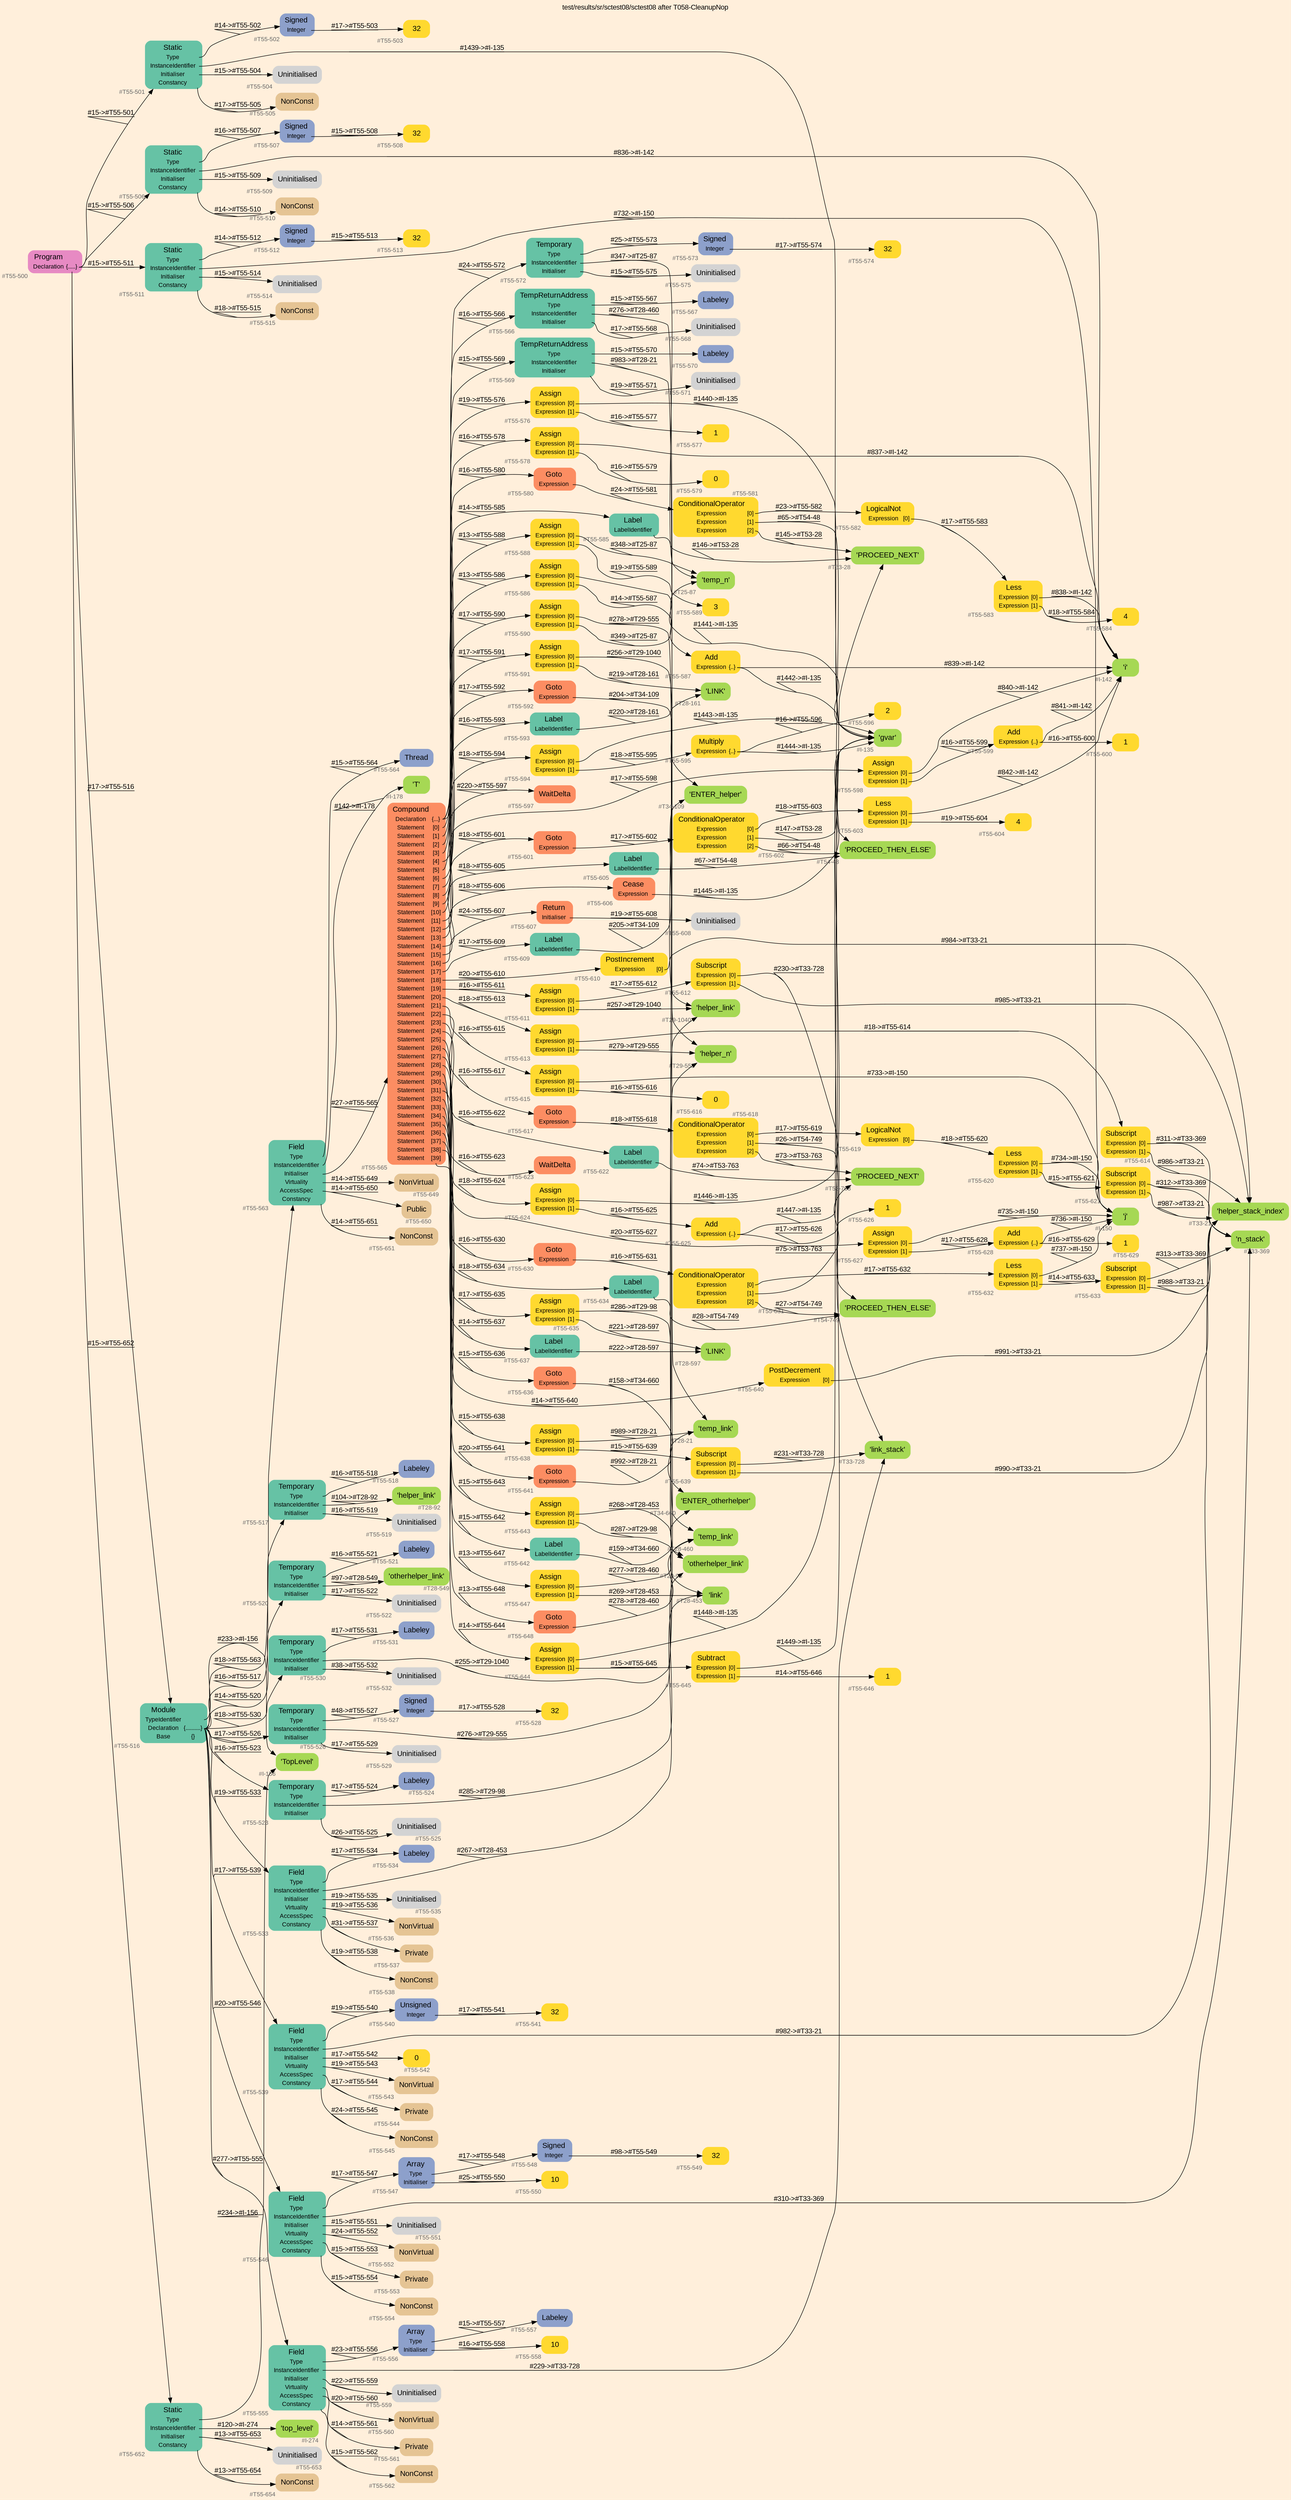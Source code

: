 digraph "test/results/sr/sctest08/sctest08 after T058-CleanupNop" {
label = "test/results/sr/sctest08/sctest08 after T058-CleanupNop"
labelloc = t
graph [
    rankdir = "LR"
    ranksep = 0.3
    bgcolor = antiquewhite1
    color = black
    fontcolor = black
    fontname = "Arial"
];
node [
    fontname = "Arial"
];
edge [
    fontname = "Arial"
];

// -------------------- node figure --------------------
// -------- block #T55-500 ----------
"#T55-500" [
    fillcolor = "/set28/4"
    xlabel = "#T55-500"
    fontsize = "12"
    fontcolor = grey40
    shape = "plaintext"
    label = <<TABLE BORDER="0" CELLBORDER="0" CELLSPACING="0">
     <TR><TD><FONT COLOR="black" POINT-SIZE="15">Program</FONT></TD></TR>
     <TR><TD><FONT COLOR="black" POINT-SIZE="12">Declaration</FONT></TD><TD PORT="port0"><FONT COLOR="black" POINT-SIZE="12">{.....}</FONT></TD></TR>
    </TABLE>>
    style = "rounded,filled"
];

// -------- block #T55-501 ----------
"#T55-501" [
    fillcolor = "/set28/1"
    xlabel = "#T55-501"
    fontsize = "12"
    fontcolor = grey40
    shape = "plaintext"
    label = <<TABLE BORDER="0" CELLBORDER="0" CELLSPACING="0">
     <TR><TD><FONT COLOR="black" POINT-SIZE="15">Static</FONT></TD></TR>
     <TR><TD><FONT COLOR="black" POINT-SIZE="12">Type</FONT></TD><TD PORT="port0"></TD></TR>
     <TR><TD><FONT COLOR="black" POINT-SIZE="12">InstanceIdentifier</FONT></TD><TD PORT="port1"></TD></TR>
     <TR><TD><FONT COLOR="black" POINT-SIZE="12">Initialiser</FONT></TD><TD PORT="port2"></TD></TR>
     <TR><TD><FONT COLOR="black" POINT-SIZE="12">Constancy</FONT></TD><TD PORT="port3"></TD></TR>
    </TABLE>>
    style = "rounded,filled"
];

// -------- block #T55-502 ----------
"#T55-502" [
    fillcolor = "/set28/3"
    xlabel = "#T55-502"
    fontsize = "12"
    fontcolor = grey40
    shape = "plaintext"
    label = <<TABLE BORDER="0" CELLBORDER="0" CELLSPACING="0">
     <TR><TD><FONT COLOR="black" POINT-SIZE="15">Signed</FONT></TD></TR>
     <TR><TD><FONT COLOR="black" POINT-SIZE="12">Integer</FONT></TD><TD PORT="port0"></TD></TR>
    </TABLE>>
    style = "rounded,filled"
];

// -------- block #T55-503 ----------
"#T55-503" [
    fillcolor = "/set28/6"
    xlabel = "#T55-503"
    fontsize = "12"
    fontcolor = grey40
    shape = "plaintext"
    label = <<TABLE BORDER="0" CELLBORDER="0" CELLSPACING="0">
     <TR><TD><FONT COLOR="black" POINT-SIZE="15">32</FONT></TD></TR>
    </TABLE>>
    style = "rounded,filled"
];

// -------- block #I-135 ----------
"#I-135" [
    fillcolor = "/set28/5"
    xlabel = "#I-135"
    fontsize = "12"
    fontcolor = grey40
    shape = "plaintext"
    label = <<TABLE BORDER="0" CELLBORDER="0" CELLSPACING="0">
     <TR><TD><FONT COLOR="black" POINT-SIZE="15">'gvar'</FONT></TD></TR>
    </TABLE>>
    style = "rounded,filled"
];

// -------- block #T55-504 ----------
"#T55-504" [
    xlabel = "#T55-504"
    fontsize = "12"
    fontcolor = grey40
    shape = "plaintext"
    label = <<TABLE BORDER="0" CELLBORDER="0" CELLSPACING="0">
     <TR><TD><FONT COLOR="black" POINT-SIZE="15">Uninitialised</FONT></TD></TR>
    </TABLE>>
    style = "rounded,filled"
];

// -------- block #T55-505 ----------
"#T55-505" [
    fillcolor = "/set28/7"
    xlabel = "#T55-505"
    fontsize = "12"
    fontcolor = grey40
    shape = "plaintext"
    label = <<TABLE BORDER="0" CELLBORDER="0" CELLSPACING="0">
     <TR><TD><FONT COLOR="black" POINT-SIZE="15">NonConst</FONT></TD></TR>
    </TABLE>>
    style = "rounded,filled"
];

// -------- block #T55-506 ----------
"#T55-506" [
    fillcolor = "/set28/1"
    xlabel = "#T55-506"
    fontsize = "12"
    fontcolor = grey40
    shape = "plaintext"
    label = <<TABLE BORDER="0" CELLBORDER="0" CELLSPACING="0">
     <TR><TD><FONT COLOR="black" POINT-SIZE="15">Static</FONT></TD></TR>
     <TR><TD><FONT COLOR="black" POINT-SIZE="12">Type</FONT></TD><TD PORT="port0"></TD></TR>
     <TR><TD><FONT COLOR="black" POINT-SIZE="12">InstanceIdentifier</FONT></TD><TD PORT="port1"></TD></TR>
     <TR><TD><FONT COLOR="black" POINT-SIZE="12">Initialiser</FONT></TD><TD PORT="port2"></TD></TR>
     <TR><TD><FONT COLOR="black" POINT-SIZE="12">Constancy</FONT></TD><TD PORT="port3"></TD></TR>
    </TABLE>>
    style = "rounded,filled"
];

// -------- block #T55-507 ----------
"#T55-507" [
    fillcolor = "/set28/3"
    xlabel = "#T55-507"
    fontsize = "12"
    fontcolor = grey40
    shape = "plaintext"
    label = <<TABLE BORDER="0" CELLBORDER="0" CELLSPACING="0">
     <TR><TD><FONT COLOR="black" POINT-SIZE="15">Signed</FONT></TD></TR>
     <TR><TD><FONT COLOR="black" POINT-SIZE="12">Integer</FONT></TD><TD PORT="port0"></TD></TR>
    </TABLE>>
    style = "rounded,filled"
];

// -------- block #T55-508 ----------
"#T55-508" [
    fillcolor = "/set28/6"
    xlabel = "#T55-508"
    fontsize = "12"
    fontcolor = grey40
    shape = "plaintext"
    label = <<TABLE BORDER="0" CELLBORDER="0" CELLSPACING="0">
     <TR><TD><FONT COLOR="black" POINT-SIZE="15">32</FONT></TD></TR>
    </TABLE>>
    style = "rounded,filled"
];

// -------- block #I-142 ----------
"#I-142" [
    fillcolor = "/set28/5"
    xlabel = "#I-142"
    fontsize = "12"
    fontcolor = grey40
    shape = "plaintext"
    label = <<TABLE BORDER="0" CELLBORDER="0" CELLSPACING="0">
     <TR><TD><FONT COLOR="black" POINT-SIZE="15">'i'</FONT></TD></TR>
    </TABLE>>
    style = "rounded,filled"
];

// -------- block #T55-509 ----------
"#T55-509" [
    xlabel = "#T55-509"
    fontsize = "12"
    fontcolor = grey40
    shape = "plaintext"
    label = <<TABLE BORDER="0" CELLBORDER="0" CELLSPACING="0">
     <TR><TD><FONT COLOR="black" POINT-SIZE="15">Uninitialised</FONT></TD></TR>
    </TABLE>>
    style = "rounded,filled"
];

// -------- block #T55-510 ----------
"#T55-510" [
    fillcolor = "/set28/7"
    xlabel = "#T55-510"
    fontsize = "12"
    fontcolor = grey40
    shape = "plaintext"
    label = <<TABLE BORDER="0" CELLBORDER="0" CELLSPACING="0">
     <TR><TD><FONT COLOR="black" POINT-SIZE="15">NonConst</FONT></TD></TR>
    </TABLE>>
    style = "rounded,filled"
];

// -------- block #T55-511 ----------
"#T55-511" [
    fillcolor = "/set28/1"
    xlabel = "#T55-511"
    fontsize = "12"
    fontcolor = grey40
    shape = "plaintext"
    label = <<TABLE BORDER="0" CELLBORDER="0" CELLSPACING="0">
     <TR><TD><FONT COLOR="black" POINT-SIZE="15">Static</FONT></TD></TR>
     <TR><TD><FONT COLOR="black" POINT-SIZE="12">Type</FONT></TD><TD PORT="port0"></TD></TR>
     <TR><TD><FONT COLOR="black" POINT-SIZE="12">InstanceIdentifier</FONT></TD><TD PORT="port1"></TD></TR>
     <TR><TD><FONT COLOR="black" POINT-SIZE="12">Initialiser</FONT></TD><TD PORT="port2"></TD></TR>
     <TR><TD><FONT COLOR="black" POINT-SIZE="12">Constancy</FONT></TD><TD PORT="port3"></TD></TR>
    </TABLE>>
    style = "rounded,filled"
];

// -------- block #T55-512 ----------
"#T55-512" [
    fillcolor = "/set28/3"
    xlabel = "#T55-512"
    fontsize = "12"
    fontcolor = grey40
    shape = "plaintext"
    label = <<TABLE BORDER="0" CELLBORDER="0" CELLSPACING="0">
     <TR><TD><FONT COLOR="black" POINT-SIZE="15">Signed</FONT></TD></TR>
     <TR><TD><FONT COLOR="black" POINT-SIZE="12">Integer</FONT></TD><TD PORT="port0"></TD></TR>
    </TABLE>>
    style = "rounded,filled"
];

// -------- block #T55-513 ----------
"#T55-513" [
    fillcolor = "/set28/6"
    xlabel = "#T55-513"
    fontsize = "12"
    fontcolor = grey40
    shape = "plaintext"
    label = <<TABLE BORDER="0" CELLBORDER="0" CELLSPACING="0">
     <TR><TD><FONT COLOR="black" POINT-SIZE="15">32</FONT></TD></TR>
    </TABLE>>
    style = "rounded,filled"
];

// -------- block #I-150 ----------
"#I-150" [
    fillcolor = "/set28/5"
    xlabel = "#I-150"
    fontsize = "12"
    fontcolor = grey40
    shape = "plaintext"
    label = <<TABLE BORDER="0" CELLBORDER="0" CELLSPACING="0">
     <TR><TD><FONT COLOR="black" POINT-SIZE="15">'j'</FONT></TD></TR>
    </TABLE>>
    style = "rounded,filled"
];

// -------- block #T55-514 ----------
"#T55-514" [
    xlabel = "#T55-514"
    fontsize = "12"
    fontcolor = grey40
    shape = "plaintext"
    label = <<TABLE BORDER="0" CELLBORDER="0" CELLSPACING="0">
     <TR><TD><FONT COLOR="black" POINT-SIZE="15">Uninitialised</FONT></TD></TR>
    </TABLE>>
    style = "rounded,filled"
];

// -------- block #T55-515 ----------
"#T55-515" [
    fillcolor = "/set28/7"
    xlabel = "#T55-515"
    fontsize = "12"
    fontcolor = grey40
    shape = "plaintext"
    label = <<TABLE BORDER="0" CELLBORDER="0" CELLSPACING="0">
     <TR><TD><FONT COLOR="black" POINT-SIZE="15">NonConst</FONT></TD></TR>
    </TABLE>>
    style = "rounded,filled"
];

// -------- block #T55-516 ----------
"#T55-516" [
    fillcolor = "/set28/1"
    xlabel = "#T55-516"
    fontsize = "12"
    fontcolor = grey40
    shape = "plaintext"
    label = <<TABLE BORDER="0" CELLBORDER="0" CELLSPACING="0">
     <TR><TD><FONT COLOR="black" POINT-SIZE="15">Module</FONT></TD></TR>
     <TR><TD><FONT COLOR="black" POINT-SIZE="12">TypeIdentifier</FONT></TD><TD PORT="port0"></TD></TR>
     <TR><TD><FONT COLOR="black" POINT-SIZE="12">Declaration</FONT></TD><TD PORT="port1"><FONT COLOR="black" POINT-SIZE="12">{..........}</FONT></TD></TR>
     <TR><TD><FONT COLOR="black" POINT-SIZE="12">Base</FONT></TD><TD PORT="port2"><FONT COLOR="black" POINT-SIZE="12">{}</FONT></TD></TR>
    </TABLE>>
    style = "rounded,filled"
];

// -------- block #I-156 ----------
"#I-156" [
    fillcolor = "/set28/5"
    xlabel = "#I-156"
    fontsize = "12"
    fontcolor = grey40
    shape = "plaintext"
    label = <<TABLE BORDER="0" CELLBORDER="0" CELLSPACING="0">
     <TR><TD><FONT COLOR="black" POINT-SIZE="15">'TopLevel'</FONT></TD></TR>
    </TABLE>>
    style = "rounded,filled"
];

// -------- block #T55-517 ----------
"#T55-517" [
    fillcolor = "/set28/1"
    xlabel = "#T55-517"
    fontsize = "12"
    fontcolor = grey40
    shape = "plaintext"
    label = <<TABLE BORDER="0" CELLBORDER="0" CELLSPACING="0">
     <TR><TD><FONT COLOR="black" POINT-SIZE="15">Temporary</FONT></TD></TR>
     <TR><TD><FONT COLOR="black" POINT-SIZE="12">Type</FONT></TD><TD PORT="port0"></TD></TR>
     <TR><TD><FONT COLOR="black" POINT-SIZE="12">InstanceIdentifier</FONT></TD><TD PORT="port1"></TD></TR>
     <TR><TD><FONT COLOR="black" POINT-SIZE="12">Initialiser</FONT></TD><TD PORT="port2"></TD></TR>
    </TABLE>>
    style = "rounded,filled"
];

// -------- block #T55-518 ----------
"#T55-518" [
    fillcolor = "/set28/3"
    xlabel = "#T55-518"
    fontsize = "12"
    fontcolor = grey40
    shape = "plaintext"
    label = <<TABLE BORDER="0" CELLBORDER="0" CELLSPACING="0">
     <TR><TD><FONT COLOR="black" POINT-SIZE="15">Labeley</FONT></TD></TR>
    </TABLE>>
    style = "rounded,filled"
];

// -------- block #T28-92 ----------
"#T28-92" [
    fillcolor = "/set28/5"
    xlabel = "#T28-92"
    fontsize = "12"
    fontcolor = grey40
    shape = "plaintext"
    label = <<TABLE BORDER="0" CELLBORDER="0" CELLSPACING="0">
     <TR><TD><FONT COLOR="black" POINT-SIZE="15">'helper_link'</FONT></TD></TR>
    </TABLE>>
    style = "rounded,filled"
];

// -------- block #T55-519 ----------
"#T55-519" [
    xlabel = "#T55-519"
    fontsize = "12"
    fontcolor = grey40
    shape = "plaintext"
    label = <<TABLE BORDER="0" CELLBORDER="0" CELLSPACING="0">
     <TR><TD><FONT COLOR="black" POINT-SIZE="15">Uninitialised</FONT></TD></TR>
    </TABLE>>
    style = "rounded,filled"
];

// -------- block #T55-520 ----------
"#T55-520" [
    fillcolor = "/set28/1"
    xlabel = "#T55-520"
    fontsize = "12"
    fontcolor = grey40
    shape = "plaintext"
    label = <<TABLE BORDER="0" CELLBORDER="0" CELLSPACING="0">
     <TR><TD><FONT COLOR="black" POINT-SIZE="15">Temporary</FONT></TD></TR>
     <TR><TD><FONT COLOR="black" POINT-SIZE="12">Type</FONT></TD><TD PORT="port0"></TD></TR>
     <TR><TD><FONT COLOR="black" POINT-SIZE="12">InstanceIdentifier</FONT></TD><TD PORT="port1"></TD></TR>
     <TR><TD><FONT COLOR="black" POINT-SIZE="12">Initialiser</FONT></TD><TD PORT="port2"></TD></TR>
    </TABLE>>
    style = "rounded,filled"
];

// -------- block #T55-521 ----------
"#T55-521" [
    fillcolor = "/set28/3"
    xlabel = "#T55-521"
    fontsize = "12"
    fontcolor = grey40
    shape = "plaintext"
    label = <<TABLE BORDER="0" CELLBORDER="0" CELLSPACING="0">
     <TR><TD><FONT COLOR="black" POINT-SIZE="15">Labeley</FONT></TD></TR>
    </TABLE>>
    style = "rounded,filled"
];

// -------- block #T28-549 ----------
"#T28-549" [
    fillcolor = "/set28/5"
    xlabel = "#T28-549"
    fontsize = "12"
    fontcolor = grey40
    shape = "plaintext"
    label = <<TABLE BORDER="0" CELLBORDER="0" CELLSPACING="0">
     <TR><TD><FONT COLOR="black" POINT-SIZE="15">'otherhelper_link'</FONT></TD></TR>
    </TABLE>>
    style = "rounded,filled"
];

// -------- block #T55-522 ----------
"#T55-522" [
    xlabel = "#T55-522"
    fontsize = "12"
    fontcolor = grey40
    shape = "plaintext"
    label = <<TABLE BORDER="0" CELLBORDER="0" CELLSPACING="0">
     <TR><TD><FONT COLOR="black" POINT-SIZE="15">Uninitialised</FONT></TD></TR>
    </TABLE>>
    style = "rounded,filled"
];

// -------- block #T55-523 ----------
"#T55-523" [
    fillcolor = "/set28/1"
    xlabel = "#T55-523"
    fontsize = "12"
    fontcolor = grey40
    shape = "plaintext"
    label = <<TABLE BORDER="0" CELLBORDER="0" CELLSPACING="0">
     <TR><TD><FONT COLOR="black" POINT-SIZE="15">Temporary</FONT></TD></TR>
     <TR><TD><FONT COLOR="black" POINT-SIZE="12">Type</FONT></TD><TD PORT="port0"></TD></TR>
     <TR><TD><FONT COLOR="black" POINT-SIZE="12">InstanceIdentifier</FONT></TD><TD PORT="port1"></TD></TR>
     <TR><TD><FONT COLOR="black" POINT-SIZE="12">Initialiser</FONT></TD><TD PORT="port2"></TD></TR>
    </TABLE>>
    style = "rounded,filled"
];

// -------- block #T55-524 ----------
"#T55-524" [
    fillcolor = "/set28/3"
    xlabel = "#T55-524"
    fontsize = "12"
    fontcolor = grey40
    shape = "plaintext"
    label = <<TABLE BORDER="0" CELLBORDER="0" CELLSPACING="0">
     <TR><TD><FONT COLOR="black" POINT-SIZE="15">Labeley</FONT></TD></TR>
    </TABLE>>
    style = "rounded,filled"
];

// -------- block #T29-98 ----------
"#T29-98" [
    fillcolor = "/set28/5"
    xlabel = "#T29-98"
    fontsize = "12"
    fontcolor = grey40
    shape = "plaintext"
    label = <<TABLE BORDER="0" CELLBORDER="0" CELLSPACING="0">
     <TR><TD><FONT COLOR="black" POINT-SIZE="15">'otherhelper_link'</FONT></TD></TR>
    </TABLE>>
    style = "rounded,filled"
];

// -------- block #T55-525 ----------
"#T55-525" [
    xlabel = "#T55-525"
    fontsize = "12"
    fontcolor = grey40
    shape = "plaintext"
    label = <<TABLE BORDER="0" CELLBORDER="0" CELLSPACING="0">
     <TR><TD><FONT COLOR="black" POINT-SIZE="15">Uninitialised</FONT></TD></TR>
    </TABLE>>
    style = "rounded,filled"
];

// -------- block #T55-526 ----------
"#T55-526" [
    fillcolor = "/set28/1"
    xlabel = "#T55-526"
    fontsize = "12"
    fontcolor = grey40
    shape = "plaintext"
    label = <<TABLE BORDER="0" CELLBORDER="0" CELLSPACING="0">
     <TR><TD><FONT COLOR="black" POINT-SIZE="15">Temporary</FONT></TD></TR>
     <TR><TD><FONT COLOR="black" POINT-SIZE="12">Type</FONT></TD><TD PORT="port0"></TD></TR>
     <TR><TD><FONT COLOR="black" POINT-SIZE="12">InstanceIdentifier</FONT></TD><TD PORT="port1"></TD></TR>
     <TR><TD><FONT COLOR="black" POINT-SIZE="12">Initialiser</FONT></TD><TD PORT="port2"></TD></TR>
    </TABLE>>
    style = "rounded,filled"
];

// -------- block #T55-527 ----------
"#T55-527" [
    fillcolor = "/set28/3"
    xlabel = "#T55-527"
    fontsize = "12"
    fontcolor = grey40
    shape = "plaintext"
    label = <<TABLE BORDER="0" CELLBORDER="0" CELLSPACING="0">
     <TR><TD><FONT COLOR="black" POINT-SIZE="15">Signed</FONT></TD></TR>
     <TR><TD><FONT COLOR="black" POINT-SIZE="12">Integer</FONT></TD><TD PORT="port0"></TD></TR>
    </TABLE>>
    style = "rounded,filled"
];

// -------- block #T55-528 ----------
"#T55-528" [
    fillcolor = "/set28/6"
    xlabel = "#T55-528"
    fontsize = "12"
    fontcolor = grey40
    shape = "plaintext"
    label = <<TABLE BORDER="0" CELLBORDER="0" CELLSPACING="0">
     <TR><TD><FONT COLOR="black" POINT-SIZE="15">32</FONT></TD></TR>
    </TABLE>>
    style = "rounded,filled"
];

// -------- block #T29-555 ----------
"#T29-555" [
    fillcolor = "/set28/5"
    xlabel = "#T29-555"
    fontsize = "12"
    fontcolor = grey40
    shape = "plaintext"
    label = <<TABLE BORDER="0" CELLBORDER="0" CELLSPACING="0">
     <TR><TD><FONT COLOR="black" POINT-SIZE="15">'helper_n'</FONT></TD></TR>
    </TABLE>>
    style = "rounded,filled"
];

// -------- block #T55-529 ----------
"#T55-529" [
    xlabel = "#T55-529"
    fontsize = "12"
    fontcolor = grey40
    shape = "plaintext"
    label = <<TABLE BORDER="0" CELLBORDER="0" CELLSPACING="0">
     <TR><TD><FONT COLOR="black" POINT-SIZE="15">Uninitialised</FONT></TD></TR>
    </TABLE>>
    style = "rounded,filled"
];

// -------- block #T55-530 ----------
"#T55-530" [
    fillcolor = "/set28/1"
    xlabel = "#T55-530"
    fontsize = "12"
    fontcolor = grey40
    shape = "plaintext"
    label = <<TABLE BORDER="0" CELLBORDER="0" CELLSPACING="0">
     <TR><TD><FONT COLOR="black" POINT-SIZE="15">Temporary</FONT></TD></TR>
     <TR><TD><FONT COLOR="black" POINT-SIZE="12">Type</FONT></TD><TD PORT="port0"></TD></TR>
     <TR><TD><FONT COLOR="black" POINT-SIZE="12">InstanceIdentifier</FONT></TD><TD PORT="port1"></TD></TR>
     <TR><TD><FONT COLOR="black" POINT-SIZE="12">Initialiser</FONT></TD><TD PORT="port2"></TD></TR>
    </TABLE>>
    style = "rounded,filled"
];

// -------- block #T55-531 ----------
"#T55-531" [
    fillcolor = "/set28/3"
    xlabel = "#T55-531"
    fontsize = "12"
    fontcolor = grey40
    shape = "plaintext"
    label = <<TABLE BORDER="0" CELLBORDER="0" CELLSPACING="0">
     <TR><TD><FONT COLOR="black" POINT-SIZE="15">Labeley</FONT></TD></TR>
    </TABLE>>
    style = "rounded,filled"
];

// -------- block #T29-1040 ----------
"#T29-1040" [
    fillcolor = "/set28/5"
    xlabel = "#T29-1040"
    fontsize = "12"
    fontcolor = grey40
    shape = "plaintext"
    label = <<TABLE BORDER="0" CELLBORDER="0" CELLSPACING="0">
     <TR><TD><FONT COLOR="black" POINT-SIZE="15">'helper_link'</FONT></TD></TR>
    </TABLE>>
    style = "rounded,filled"
];

// -------- block #T55-532 ----------
"#T55-532" [
    xlabel = "#T55-532"
    fontsize = "12"
    fontcolor = grey40
    shape = "plaintext"
    label = <<TABLE BORDER="0" CELLBORDER="0" CELLSPACING="0">
     <TR><TD><FONT COLOR="black" POINT-SIZE="15">Uninitialised</FONT></TD></TR>
    </TABLE>>
    style = "rounded,filled"
];

// -------- block #T55-533 ----------
"#T55-533" [
    fillcolor = "/set28/1"
    xlabel = "#T55-533"
    fontsize = "12"
    fontcolor = grey40
    shape = "plaintext"
    label = <<TABLE BORDER="0" CELLBORDER="0" CELLSPACING="0">
     <TR><TD><FONT COLOR="black" POINT-SIZE="15">Field</FONT></TD></TR>
     <TR><TD><FONT COLOR="black" POINT-SIZE="12">Type</FONT></TD><TD PORT="port0"></TD></TR>
     <TR><TD><FONT COLOR="black" POINT-SIZE="12">InstanceIdentifier</FONT></TD><TD PORT="port1"></TD></TR>
     <TR><TD><FONT COLOR="black" POINT-SIZE="12">Initialiser</FONT></TD><TD PORT="port2"></TD></TR>
     <TR><TD><FONT COLOR="black" POINT-SIZE="12">Virtuality</FONT></TD><TD PORT="port3"></TD></TR>
     <TR><TD><FONT COLOR="black" POINT-SIZE="12">AccessSpec</FONT></TD><TD PORT="port4"></TD></TR>
     <TR><TD><FONT COLOR="black" POINT-SIZE="12">Constancy</FONT></TD><TD PORT="port5"></TD></TR>
    </TABLE>>
    style = "rounded,filled"
];

// -------- block #T55-534 ----------
"#T55-534" [
    fillcolor = "/set28/3"
    xlabel = "#T55-534"
    fontsize = "12"
    fontcolor = grey40
    shape = "plaintext"
    label = <<TABLE BORDER="0" CELLBORDER="0" CELLSPACING="0">
     <TR><TD><FONT COLOR="black" POINT-SIZE="15">Labeley</FONT></TD></TR>
    </TABLE>>
    style = "rounded,filled"
];

// -------- block #T28-453 ----------
"#T28-453" [
    fillcolor = "/set28/5"
    xlabel = "#T28-453"
    fontsize = "12"
    fontcolor = grey40
    shape = "plaintext"
    label = <<TABLE BORDER="0" CELLBORDER="0" CELLSPACING="0">
     <TR><TD><FONT COLOR="black" POINT-SIZE="15">'link'</FONT></TD></TR>
    </TABLE>>
    style = "rounded,filled"
];

// -------- block #T55-535 ----------
"#T55-535" [
    xlabel = "#T55-535"
    fontsize = "12"
    fontcolor = grey40
    shape = "plaintext"
    label = <<TABLE BORDER="0" CELLBORDER="0" CELLSPACING="0">
     <TR><TD><FONT COLOR="black" POINT-SIZE="15">Uninitialised</FONT></TD></TR>
    </TABLE>>
    style = "rounded,filled"
];

// -------- block #T55-536 ----------
"#T55-536" [
    fillcolor = "/set28/7"
    xlabel = "#T55-536"
    fontsize = "12"
    fontcolor = grey40
    shape = "plaintext"
    label = <<TABLE BORDER="0" CELLBORDER="0" CELLSPACING="0">
     <TR><TD><FONT COLOR="black" POINT-SIZE="15">NonVirtual</FONT></TD></TR>
    </TABLE>>
    style = "rounded,filled"
];

// -------- block #T55-537 ----------
"#T55-537" [
    fillcolor = "/set28/7"
    xlabel = "#T55-537"
    fontsize = "12"
    fontcolor = grey40
    shape = "plaintext"
    label = <<TABLE BORDER="0" CELLBORDER="0" CELLSPACING="0">
     <TR><TD><FONT COLOR="black" POINT-SIZE="15">Private</FONT></TD></TR>
    </TABLE>>
    style = "rounded,filled"
];

// -------- block #T55-538 ----------
"#T55-538" [
    fillcolor = "/set28/7"
    xlabel = "#T55-538"
    fontsize = "12"
    fontcolor = grey40
    shape = "plaintext"
    label = <<TABLE BORDER="0" CELLBORDER="0" CELLSPACING="0">
     <TR><TD><FONT COLOR="black" POINT-SIZE="15">NonConst</FONT></TD></TR>
    </TABLE>>
    style = "rounded,filled"
];

// -------- block #T55-539 ----------
"#T55-539" [
    fillcolor = "/set28/1"
    xlabel = "#T55-539"
    fontsize = "12"
    fontcolor = grey40
    shape = "plaintext"
    label = <<TABLE BORDER="0" CELLBORDER="0" CELLSPACING="0">
     <TR><TD><FONT COLOR="black" POINT-SIZE="15">Field</FONT></TD></TR>
     <TR><TD><FONT COLOR="black" POINT-SIZE="12">Type</FONT></TD><TD PORT="port0"></TD></TR>
     <TR><TD><FONT COLOR="black" POINT-SIZE="12">InstanceIdentifier</FONT></TD><TD PORT="port1"></TD></TR>
     <TR><TD><FONT COLOR="black" POINT-SIZE="12">Initialiser</FONT></TD><TD PORT="port2"></TD></TR>
     <TR><TD><FONT COLOR="black" POINT-SIZE="12">Virtuality</FONT></TD><TD PORT="port3"></TD></TR>
     <TR><TD><FONT COLOR="black" POINT-SIZE="12">AccessSpec</FONT></TD><TD PORT="port4"></TD></TR>
     <TR><TD><FONT COLOR="black" POINT-SIZE="12">Constancy</FONT></TD><TD PORT="port5"></TD></TR>
    </TABLE>>
    style = "rounded,filled"
];

// -------- block #T55-540 ----------
"#T55-540" [
    fillcolor = "/set28/3"
    xlabel = "#T55-540"
    fontsize = "12"
    fontcolor = grey40
    shape = "plaintext"
    label = <<TABLE BORDER="0" CELLBORDER="0" CELLSPACING="0">
     <TR><TD><FONT COLOR="black" POINT-SIZE="15">Unsigned</FONT></TD></TR>
     <TR><TD><FONT COLOR="black" POINT-SIZE="12">Integer</FONT></TD><TD PORT="port0"></TD></TR>
    </TABLE>>
    style = "rounded,filled"
];

// -------- block #T55-541 ----------
"#T55-541" [
    fillcolor = "/set28/6"
    xlabel = "#T55-541"
    fontsize = "12"
    fontcolor = grey40
    shape = "plaintext"
    label = <<TABLE BORDER="0" CELLBORDER="0" CELLSPACING="0">
     <TR><TD><FONT COLOR="black" POINT-SIZE="15">32</FONT></TD></TR>
    </TABLE>>
    style = "rounded,filled"
];

// -------- block #T33-21 ----------
"#T33-21" [
    fillcolor = "/set28/5"
    xlabel = "#T33-21"
    fontsize = "12"
    fontcolor = grey40
    shape = "plaintext"
    label = <<TABLE BORDER="0" CELLBORDER="0" CELLSPACING="0">
     <TR><TD><FONT COLOR="black" POINT-SIZE="15">'helper_stack_index'</FONT></TD></TR>
    </TABLE>>
    style = "rounded,filled"
];

// -------- block #T55-542 ----------
"#T55-542" [
    fillcolor = "/set28/6"
    xlabel = "#T55-542"
    fontsize = "12"
    fontcolor = grey40
    shape = "plaintext"
    label = <<TABLE BORDER="0" CELLBORDER="0" CELLSPACING="0">
     <TR><TD><FONT COLOR="black" POINT-SIZE="15">0</FONT></TD></TR>
    </TABLE>>
    style = "rounded,filled"
];

// -------- block #T55-543 ----------
"#T55-543" [
    fillcolor = "/set28/7"
    xlabel = "#T55-543"
    fontsize = "12"
    fontcolor = grey40
    shape = "plaintext"
    label = <<TABLE BORDER="0" CELLBORDER="0" CELLSPACING="0">
     <TR><TD><FONT COLOR="black" POINT-SIZE="15">NonVirtual</FONT></TD></TR>
    </TABLE>>
    style = "rounded,filled"
];

// -------- block #T55-544 ----------
"#T55-544" [
    fillcolor = "/set28/7"
    xlabel = "#T55-544"
    fontsize = "12"
    fontcolor = grey40
    shape = "plaintext"
    label = <<TABLE BORDER="0" CELLBORDER="0" CELLSPACING="0">
     <TR><TD><FONT COLOR="black" POINT-SIZE="15">Private</FONT></TD></TR>
    </TABLE>>
    style = "rounded,filled"
];

// -------- block #T55-545 ----------
"#T55-545" [
    fillcolor = "/set28/7"
    xlabel = "#T55-545"
    fontsize = "12"
    fontcolor = grey40
    shape = "plaintext"
    label = <<TABLE BORDER="0" CELLBORDER="0" CELLSPACING="0">
     <TR><TD><FONT COLOR="black" POINT-SIZE="15">NonConst</FONT></TD></TR>
    </TABLE>>
    style = "rounded,filled"
];

// -------- block #T55-546 ----------
"#T55-546" [
    fillcolor = "/set28/1"
    xlabel = "#T55-546"
    fontsize = "12"
    fontcolor = grey40
    shape = "plaintext"
    label = <<TABLE BORDER="0" CELLBORDER="0" CELLSPACING="0">
     <TR><TD><FONT COLOR="black" POINT-SIZE="15">Field</FONT></TD></TR>
     <TR><TD><FONT COLOR="black" POINT-SIZE="12">Type</FONT></TD><TD PORT="port0"></TD></TR>
     <TR><TD><FONT COLOR="black" POINT-SIZE="12">InstanceIdentifier</FONT></TD><TD PORT="port1"></TD></TR>
     <TR><TD><FONT COLOR="black" POINT-SIZE="12">Initialiser</FONT></TD><TD PORT="port2"></TD></TR>
     <TR><TD><FONT COLOR="black" POINT-SIZE="12">Virtuality</FONT></TD><TD PORT="port3"></TD></TR>
     <TR><TD><FONT COLOR="black" POINT-SIZE="12">AccessSpec</FONT></TD><TD PORT="port4"></TD></TR>
     <TR><TD><FONT COLOR="black" POINT-SIZE="12">Constancy</FONT></TD><TD PORT="port5"></TD></TR>
    </TABLE>>
    style = "rounded,filled"
];

// -------- block #T55-547 ----------
"#T55-547" [
    fillcolor = "/set28/3"
    xlabel = "#T55-547"
    fontsize = "12"
    fontcolor = grey40
    shape = "plaintext"
    label = <<TABLE BORDER="0" CELLBORDER="0" CELLSPACING="0">
     <TR><TD><FONT COLOR="black" POINT-SIZE="15">Array</FONT></TD></TR>
     <TR><TD><FONT COLOR="black" POINT-SIZE="12">Type</FONT></TD><TD PORT="port0"></TD></TR>
     <TR><TD><FONT COLOR="black" POINT-SIZE="12">Initialiser</FONT></TD><TD PORT="port1"></TD></TR>
    </TABLE>>
    style = "rounded,filled"
];

// -------- block #T55-548 ----------
"#T55-548" [
    fillcolor = "/set28/3"
    xlabel = "#T55-548"
    fontsize = "12"
    fontcolor = grey40
    shape = "plaintext"
    label = <<TABLE BORDER="0" CELLBORDER="0" CELLSPACING="0">
     <TR><TD><FONT COLOR="black" POINT-SIZE="15">Signed</FONT></TD></TR>
     <TR><TD><FONT COLOR="black" POINT-SIZE="12">Integer</FONT></TD><TD PORT="port0"></TD></TR>
    </TABLE>>
    style = "rounded,filled"
];

// -------- block #T55-549 ----------
"#T55-549" [
    fillcolor = "/set28/6"
    xlabel = "#T55-549"
    fontsize = "12"
    fontcolor = grey40
    shape = "plaintext"
    label = <<TABLE BORDER="0" CELLBORDER="0" CELLSPACING="0">
     <TR><TD><FONT COLOR="black" POINT-SIZE="15">32</FONT></TD></TR>
    </TABLE>>
    style = "rounded,filled"
];

// -------- block #T55-550 ----------
"#T55-550" [
    fillcolor = "/set28/6"
    xlabel = "#T55-550"
    fontsize = "12"
    fontcolor = grey40
    shape = "plaintext"
    label = <<TABLE BORDER="0" CELLBORDER="0" CELLSPACING="0">
     <TR><TD><FONT COLOR="black" POINT-SIZE="15">10</FONT></TD></TR>
    </TABLE>>
    style = "rounded,filled"
];

// -------- block #T33-369 ----------
"#T33-369" [
    fillcolor = "/set28/5"
    xlabel = "#T33-369"
    fontsize = "12"
    fontcolor = grey40
    shape = "plaintext"
    label = <<TABLE BORDER="0" CELLBORDER="0" CELLSPACING="0">
     <TR><TD><FONT COLOR="black" POINT-SIZE="15">'n_stack'</FONT></TD></TR>
    </TABLE>>
    style = "rounded,filled"
];

// -------- block #T55-551 ----------
"#T55-551" [
    xlabel = "#T55-551"
    fontsize = "12"
    fontcolor = grey40
    shape = "plaintext"
    label = <<TABLE BORDER="0" CELLBORDER="0" CELLSPACING="0">
     <TR><TD><FONT COLOR="black" POINT-SIZE="15">Uninitialised</FONT></TD></TR>
    </TABLE>>
    style = "rounded,filled"
];

// -------- block #T55-552 ----------
"#T55-552" [
    fillcolor = "/set28/7"
    xlabel = "#T55-552"
    fontsize = "12"
    fontcolor = grey40
    shape = "plaintext"
    label = <<TABLE BORDER="0" CELLBORDER="0" CELLSPACING="0">
     <TR><TD><FONT COLOR="black" POINT-SIZE="15">NonVirtual</FONT></TD></TR>
    </TABLE>>
    style = "rounded,filled"
];

// -------- block #T55-553 ----------
"#T55-553" [
    fillcolor = "/set28/7"
    xlabel = "#T55-553"
    fontsize = "12"
    fontcolor = grey40
    shape = "plaintext"
    label = <<TABLE BORDER="0" CELLBORDER="0" CELLSPACING="0">
     <TR><TD><FONT COLOR="black" POINT-SIZE="15">Private</FONT></TD></TR>
    </TABLE>>
    style = "rounded,filled"
];

// -------- block #T55-554 ----------
"#T55-554" [
    fillcolor = "/set28/7"
    xlabel = "#T55-554"
    fontsize = "12"
    fontcolor = grey40
    shape = "plaintext"
    label = <<TABLE BORDER="0" CELLBORDER="0" CELLSPACING="0">
     <TR><TD><FONT COLOR="black" POINT-SIZE="15">NonConst</FONT></TD></TR>
    </TABLE>>
    style = "rounded,filled"
];

// -------- block #T55-555 ----------
"#T55-555" [
    fillcolor = "/set28/1"
    xlabel = "#T55-555"
    fontsize = "12"
    fontcolor = grey40
    shape = "plaintext"
    label = <<TABLE BORDER="0" CELLBORDER="0" CELLSPACING="0">
     <TR><TD><FONT COLOR="black" POINT-SIZE="15">Field</FONT></TD></TR>
     <TR><TD><FONT COLOR="black" POINT-SIZE="12">Type</FONT></TD><TD PORT="port0"></TD></TR>
     <TR><TD><FONT COLOR="black" POINT-SIZE="12">InstanceIdentifier</FONT></TD><TD PORT="port1"></TD></TR>
     <TR><TD><FONT COLOR="black" POINT-SIZE="12">Initialiser</FONT></TD><TD PORT="port2"></TD></TR>
     <TR><TD><FONT COLOR="black" POINT-SIZE="12">Virtuality</FONT></TD><TD PORT="port3"></TD></TR>
     <TR><TD><FONT COLOR="black" POINT-SIZE="12">AccessSpec</FONT></TD><TD PORT="port4"></TD></TR>
     <TR><TD><FONT COLOR="black" POINT-SIZE="12">Constancy</FONT></TD><TD PORT="port5"></TD></TR>
    </TABLE>>
    style = "rounded,filled"
];

// -------- block #T55-556 ----------
"#T55-556" [
    fillcolor = "/set28/3"
    xlabel = "#T55-556"
    fontsize = "12"
    fontcolor = grey40
    shape = "plaintext"
    label = <<TABLE BORDER="0" CELLBORDER="0" CELLSPACING="0">
     <TR><TD><FONT COLOR="black" POINT-SIZE="15">Array</FONT></TD></TR>
     <TR><TD><FONT COLOR="black" POINT-SIZE="12">Type</FONT></TD><TD PORT="port0"></TD></TR>
     <TR><TD><FONT COLOR="black" POINT-SIZE="12">Initialiser</FONT></TD><TD PORT="port1"></TD></TR>
    </TABLE>>
    style = "rounded,filled"
];

// -------- block #T55-557 ----------
"#T55-557" [
    fillcolor = "/set28/3"
    xlabel = "#T55-557"
    fontsize = "12"
    fontcolor = grey40
    shape = "plaintext"
    label = <<TABLE BORDER="0" CELLBORDER="0" CELLSPACING="0">
     <TR><TD><FONT COLOR="black" POINT-SIZE="15">Labeley</FONT></TD></TR>
    </TABLE>>
    style = "rounded,filled"
];

// -------- block #T55-558 ----------
"#T55-558" [
    fillcolor = "/set28/6"
    xlabel = "#T55-558"
    fontsize = "12"
    fontcolor = grey40
    shape = "plaintext"
    label = <<TABLE BORDER="0" CELLBORDER="0" CELLSPACING="0">
     <TR><TD><FONT COLOR="black" POINT-SIZE="15">10</FONT></TD></TR>
    </TABLE>>
    style = "rounded,filled"
];

// -------- block #T33-728 ----------
"#T33-728" [
    fillcolor = "/set28/5"
    xlabel = "#T33-728"
    fontsize = "12"
    fontcolor = grey40
    shape = "plaintext"
    label = <<TABLE BORDER="0" CELLBORDER="0" CELLSPACING="0">
     <TR><TD><FONT COLOR="black" POINT-SIZE="15">'link_stack'</FONT></TD></TR>
    </TABLE>>
    style = "rounded,filled"
];

// -------- block #T55-559 ----------
"#T55-559" [
    xlabel = "#T55-559"
    fontsize = "12"
    fontcolor = grey40
    shape = "plaintext"
    label = <<TABLE BORDER="0" CELLBORDER="0" CELLSPACING="0">
     <TR><TD><FONT COLOR="black" POINT-SIZE="15">Uninitialised</FONT></TD></TR>
    </TABLE>>
    style = "rounded,filled"
];

// -------- block #T55-560 ----------
"#T55-560" [
    fillcolor = "/set28/7"
    xlabel = "#T55-560"
    fontsize = "12"
    fontcolor = grey40
    shape = "plaintext"
    label = <<TABLE BORDER="0" CELLBORDER="0" CELLSPACING="0">
     <TR><TD><FONT COLOR="black" POINT-SIZE="15">NonVirtual</FONT></TD></TR>
    </TABLE>>
    style = "rounded,filled"
];

// -------- block #T55-561 ----------
"#T55-561" [
    fillcolor = "/set28/7"
    xlabel = "#T55-561"
    fontsize = "12"
    fontcolor = grey40
    shape = "plaintext"
    label = <<TABLE BORDER="0" CELLBORDER="0" CELLSPACING="0">
     <TR><TD><FONT COLOR="black" POINT-SIZE="15">Private</FONT></TD></TR>
    </TABLE>>
    style = "rounded,filled"
];

// -------- block #T55-562 ----------
"#T55-562" [
    fillcolor = "/set28/7"
    xlabel = "#T55-562"
    fontsize = "12"
    fontcolor = grey40
    shape = "plaintext"
    label = <<TABLE BORDER="0" CELLBORDER="0" CELLSPACING="0">
     <TR><TD><FONT COLOR="black" POINT-SIZE="15">NonConst</FONT></TD></TR>
    </TABLE>>
    style = "rounded,filled"
];

// -------- block #T55-563 ----------
"#T55-563" [
    fillcolor = "/set28/1"
    xlabel = "#T55-563"
    fontsize = "12"
    fontcolor = grey40
    shape = "plaintext"
    label = <<TABLE BORDER="0" CELLBORDER="0" CELLSPACING="0">
     <TR><TD><FONT COLOR="black" POINT-SIZE="15">Field</FONT></TD></TR>
     <TR><TD><FONT COLOR="black" POINT-SIZE="12">Type</FONT></TD><TD PORT="port0"></TD></TR>
     <TR><TD><FONT COLOR="black" POINT-SIZE="12">InstanceIdentifier</FONT></TD><TD PORT="port1"></TD></TR>
     <TR><TD><FONT COLOR="black" POINT-SIZE="12">Initialiser</FONT></TD><TD PORT="port2"></TD></TR>
     <TR><TD><FONT COLOR="black" POINT-SIZE="12">Virtuality</FONT></TD><TD PORT="port3"></TD></TR>
     <TR><TD><FONT COLOR="black" POINT-SIZE="12">AccessSpec</FONT></TD><TD PORT="port4"></TD></TR>
     <TR><TD><FONT COLOR="black" POINT-SIZE="12">Constancy</FONT></TD><TD PORT="port5"></TD></TR>
    </TABLE>>
    style = "rounded,filled"
];

// -------- block #T55-564 ----------
"#T55-564" [
    fillcolor = "/set28/3"
    xlabel = "#T55-564"
    fontsize = "12"
    fontcolor = grey40
    shape = "plaintext"
    label = <<TABLE BORDER="0" CELLBORDER="0" CELLSPACING="0">
     <TR><TD><FONT COLOR="black" POINT-SIZE="15">Thread</FONT></TD></TR>
    </TABLE>>
    style = "rounded,filled"
];

// -------- block #I-178 ----------
"#I-178" [
    fillcolor = "/set28/5"
    xlabel = "#I-178"
    fontsize = "12"
    fontcolor = grey40
    shape = "plaintext"
    label = <<TABLE BORDER="0" CELLBORDER="0" CELLSPACING="0">
     <TR><TD><FONT COLOR="black" POINT-SIZE="15">'T'</FONT></TD></TR>
    </TABLE>>
    style = "rounded,filled"
];

// -------- block #T55-565 ----------
"#T55-565" [
    fillcolor = "/set28/2"
    xlabel = "#T55-565"
    fontsize = "12"
    fontcolor = grey40
    shape = "plaintext"
    label = <<TABLE BORDER="0" CELLBORDER="0" CELLSPACING="0">
     <TR><TD><FONT COLOR="black" POINT-SIZE="15">Compound</FONT></TD></TR>
     <TR><TD><FONT COLOR="black" POINT-SIZE="12">Declaration</FONT></TD><TD PORT="port0"><FONT COLOR="black" POINT-SIZE="12">{...}</FONT></TD></TR>
     <TR><TD><FONT COLOR="black" POINT-SIZE="12">Statement</FONT></TD><TD PORT="port1"><FONT COLOR="black" POINT-SIZE="12">[0]</FONT></TD></TR>
     <TR><TD><FONT COLOR="black" POINT-SIZE="12">Statement</FONT></TD><TD PORT="port2"><FONT COLOR="black" POINT-SIZE="12">[1]</FONT></TD></TR>
     <TR><TD><FONT COLOR="black" POINT-SIZE="12">Statement</FONT></TD><TD PORT="port3"><FONT COLOR="black" POINT-SIZE="12">[2]</FONT></TD></TR>
     <TR><TD><FONT COLOR="black" POINT-SIZE="12">Statement</FONT></TD><TD PORT="port4"><FONT COLOR="black" POINT-SIZE="12">[3]</FONT></TD></TR>
     <TR><TD><FONT COLOR="black" POINT-SIZE="12">Statement</FONT></TD><TD PORT="port5"><FONT COLOR="black" POINT-SIZE="12">[4]</FONT></TD></TR>
     <TR><TD><FONT COLOR="black" POINT-SIZE="12">Statement</FONT></TD><TD PORT="port6"><FONT COLOR="black" POINT-SIZE="12">[5]</FONT></TD></TR>
     <TR><TD><FONT COLOR="black" POINT-SIZE="12">Statement</FONT></TD><TD PORT="port7"><FONT COLOR="black" POINT-SIZE="12">[6]</FONT></TD></TR>
     <TR><TD><FONT COLOR="black" POINT-SIZE="12">Statement</FONT></TD><TD PORT="port8"><FONT COLOR="black" POINT-SIZE="12">[7]</FONT></TD></TR>
     <TR><TD><FONT COLOR="black" POINT-SIZE="12">Statement</FONT></TD><TD PORT="port9"><FONT COLOR="black" POINT-SIZE="12">[8]</FONT></TD></TR>
     <TR><TD><FONT COLOR="black" POINT-SIZE="12">Statement</FONT></TD><TD PORT="port10"><FONT COLOR="black" POINT-SIZE="12">[9]</FONT></TD></TR>
     <TR><TD><FONT COLOR="black" POINT-SIZE="12">Statement</FONT></TD><TD PORT="port11"><FONT COLOR="black" POINT-SIZE="12">[10]</FONT></TD></TR>
     <TR><TD><FONT COLOR="black" POINT-SIZE="12">Statement</FONT></TD><TD PORT="port12"><FONT COLOR="black" POINT-SIZE="12">[11]</FONT></TD></TR>
     <TR><TD><FONT COLOR="black" POINT-SIZE="12">Statement</FONT></TD><TD PORT="port13"><FONT COLOR="black" POINT-SIZE="12">[12]</FONT></TD></TR>
     <TR><TD><FONT COLOR="black" POINT-SIZE="12">Statement</FONT></TD><TD PORT="port14"><FONT COLOR="black" POINT-SIZE="12">[13]</FONT></TD></TR>
     <TR><TD><FONT COLOR="black" POINT-SIZE="12">Statement</FONT></TD><TD PORT="port15"><FONT COLOR="black" POINT-SIZE="12">[14]</FONT></TD></TR>
     <TR><TD><FONT COLOR="black" POINT-SIZE="12">Statement</FONT></TD><TD PORT="port16"><FONT COLOR="black" POINT-SIZE="12">[15]</FONT></TD></TR>
     <TR><TD><FONT COLOR="black" POINT-SIZE="12">Statement</FONT></TD><TD PORT="port17"><FONT COLOR="black" POINT-SIZE="12">[16]</FONT></TD></TR>
     <TR><TD><FONT COLOR="black" POINT-SIZE="12">Statement</FONT></TD><TD PORT="port18"><FONT COLOR="black" POINT-SIZE="12">[17]</FONT></TD></TR>
     <TR><TD><FONT COLOR="black" POINT-SIZE="12">Statement</FONT></TD><TD PORT="port19"><FONT COLOR="black" POINT-SIZE="12">[18]</FONT></TD></TR>
     <TR><TD><FONT COLOR="black" POINT-SIZE="12">Statement</FONT></TD><TD PORT="port20"><FONT COLOR="black" POINT-SIZE="12">[19]</FONT></TD></TR>
     <TR><TD><FONT COLOR="black" POINT-SIZE="12">Statement</FONT></TD><TD PORT="port21"><FONT COLOR="black" POINT-SIZE="12">[20]</FONT></TD></TR>
     <TR><TD><FONT COLOR="black" POINT-SIZE="12">Statement</FONT></TD><TD PORT="port22"><FONT COLOR="black" POINT-SIZE="12">[21]</FONT></TD></TR>
     <TR><TD><FONT COLOR="black" POINT-SIZE="12">Statement</FONT></TD><TD PORT="port23"><FONT COLOR="black" POINT-SIZE="12">[22]</FONT></TD></TR>
     <TR><TD><FONT COLOR="black" POINT-SIZE="12">Statement</FONT></TD><TD PORT="port24"><FONT COLOR="black" POINT-SIZE="12">[23]</FONT></TD></TR>
     <TR><TD><FONT COLOR="black" POINT-SIZE="12">Statement</FONT></TD><TD PORT="port25"><FONT COLOR="black" POINT-SIZE="12">[24]</FONT></TD></TR>
     <TR><TD><FONT COLOR="black" POINT-SIZE="12">Statement</FONT></TD><TD PORT="port26"><FONT COLOR="black" POINT-SIZE="12">[25]</FONT></TD></TR>
     <TR><TD><FONT COLOR="black" POINT-SIZE="12">Statement</FONT></TD><TD PORT="port27"><FONT COLOR="black" POINT-SIZE="12">[26]</FONT></TD></TR>
     <TR><TD><FONT COLOR="black" POINT-SIZE="12">Statement</FONT></TD><TD PORT="port28"><FONT COLOR="black" POINT-SIZE="12">[27]</FONT></TD></TR>
     <TR><TD><FONT COLOR="black" POINT-SIZE="12">Statement</FONT></TD><TD PORT="port29"><FONT COLOR="black" POINT-SIZE="12">[28]</FONT></TD></TR>
     <TR><TD><FONT COLOR="black" POINT-SIZE="12">Statement</FONT></TD><TD PORT="port30"><FONT COLOR="black" POINT-SIZE="12">[29]</FONT></TD></TR>
     <TR><TD><FONT COLOR="black" POINT-SIZE="12">Statement</FONT></TD><TD PORT="port31"><FONT COLOR="black" POINT-SIZE="12">[30]</FONT></TD></TR>
     <TR><TD><FONT COLOR="black" POINT-SIZE="12">Statement</FONT></TD><TD PORT="port32"><FONT COLOR="black" POINT-SIZE="12">[31]</FONT></TD></TR>
     <TR><TD><FONT COLOR="black" POINT-SIZE="12">Statement</FONT></TD><TD PORT="port33"><FONT COLOR="black" POINT-SIZE="12">[32]</FONT></TD></TR>
     <TR><TD><FONT COLOR="black" POINT-SIZE="12">Statement</FONT></TD><TD PORT="port34"><FONT COLOR="black" POINT-SIZE="12">[33]</FONT></TD></TR>
     <TR><TD><FONT COLOR="black" POINT-SIZE="12">Statement</FONT></TD><TD PORT="port35"><FONT COLOR="black" POINT-SIZE="12">[34]</FONT></TD></TR>
     <TR><TD><FONT COLOR="black" POINT-SIZE="12">Statement</FONT></TD><TD PORT="port36"><FONT COLOR="black" POINT-SIZE="12">[35]</FONT></TD></TR>
     <TR><TD><FONT COLOR="black" POINT-SIZE="12">Statement</FONT></TD><TD PORT="port37"><FONT COLOR="black" POINT-SIZE="12">[36]</FONT></TD></TR>
     <TR><TD><FONT COLOR="black" POINT-SIZE="12">Statement</FONT></TD><TD PORT="port38"><FONT COLOR="black" POINT-SIZE="12">[37]</FONT></TD></TR>
     <TR><TD><FONT COLOR="black" POINT-SIZE="12">Statement</FONT></TD><TD PORT="port39"><FONT COLOR="black" POINT-SIZE="12">[38]</FONT></TD></TR>
     <TR><TD><FONT COLOR="black" POINT-SIZE="12">Statement</FONT></TD><TD PORT="port40"><FONT COLOR="black" POINT-SIZE="12">[39]</FONT></TD></TR>
    </TABLE>>
    style = "rounded,filled"
];

// -------- block #T55-566 ----------
"#T55-566" [
    fillcolor = "/set28/1"
    xlabel = "#T55-566"
    fontsize = "12"
    fontcolor = grey40
    shape = "plaintext"
    label = <<TABLE BORDER="0" CELLBORDER="0" CELLSPACING="0">
     <TR><TD><FONT COLOR="black" POINT-SIZE="15">TempReturnAddress</FONT></TD></TR>
     <TR><TD><FONT COLOR="black" POINT-SIZE="12">Type</FONT></TD><TD PORT="port0"></TD></TR>
     <TR><TD><FONT COLOR="black" POINT-SIZE="12">InstanceIdentifier</FONT></TD><TD PORT="port1"></TD></TR>
     <TR><TD><FONT COLOR="black" POINT-SIZE="12">Initialiser</FONT></TD><TD PORT="port2"></TD></TR>
    </TABLE>>
    style = "rounded,filled"
];

// -------- block #T55-567 ----------
"#T55-567" [
    fillcolor = "/set28/3"
    xlabel = "#T55-567"
    fontsize = "12"
    fontcolor = grey40
    shape = "plaintext"
    label = <<TABLE BORDER="0" CELLBORDER="0" CELLSPACING="0">
     <TR><TD><FONT COLOR="black" POINT-SIZE="15">Labeley</FONT></TD></TR>
    </TABLE>>
    style = "rounded,filled"
];

// -------- block #T28-460 ----------
"#T28-460" [
    fillcolor = "/set28/5"
    xlabel = "#T28-460"
    fontsize = "12"
    fontcolor = grey40
    shape = "plaintext"
    label = <<TABLE BORDER="0" CELLBORDER="0" CELLSPACING="0">
     <TR><TD><FONT COLOR="black" POINT-SIZE="15">'temp_link'</FONT></TD></TR>
    </TABLE>>
    style = "rounded,filled"
];

// -------- block #T55-568 ----------
"#T55-568" [
    xlabel = "#T55-568"
    fontsize = "12"
    fontcolor = grey40
    shape = "plaintext"
    label = <<TABLE BORDER="0" CELLBORDER="0" CELLSPACING="0">
     <TR><TD><FONT COLOR="black" POINT-SIZE="15">Uninitialised</FONT></TD></TR>
    </TABLE>>
    style = "rounded,filled"
];

// -------- block #T55-569 ----------
"#T55-569" [
    fillcolor = "/set28/1"
    xlabel = "#T55-569"
    fontsize = "12"
    fontcolor = grey40
    shape = "plaintext"
    label = <<TABLE BORDER="0" CELLBORDER="0" CELLSPACING="0">
     <TR><TD><FONT COLOR="black" POINT-SIZE="15">TempReturnAddress</FONT></TD></TR>
     <TR><TD><FONT COLOR="black" POINT-SIZE="12">Type</FONT></TD><TD PORT="port0"></TD></TR>
     <TR><TD><FONT COLOR="black" POINT-SIZE="12">InstanceIdentifier</FONT></TD><TD PORT="port1"></TD></TR>
     <TR><TD><FONT COLOR="black" POINT-SIZE="12">Initialiser</FONT></TD><TD PORT="port2"></TD></TR>
    </TABLE>>
    style = "rounded,filled"
];

// -------- block #T55-570 ----------
"#T55-570" [
    fillcolor = "/set28/3"
    xlabel = "#T55-570"
    fontsize = "12"
    fontcolor = grey40
    shape = "plaintext"
    label = <<TABLE BORDER="0" CELLBORDER="0" CELLSPACING="0">
     <TR><TD><FONT COLOR="black" POINT-SIZE="15">Labeley</FONT></TD></TR>
    </TABLE>>
    style = "rounded,filled"
];

// -------- block #T28-21 ----------
"#T28-21" [
    fillcolor = "/set28/5"
    xlabel = "#T28-21"
    fontsize = "12"
    fontcolor = grey40
    shape = "plaintext"
    label = <<TABLE BORDER="0" CELLBORDER="0" CELLSPACING="0">
     <TR><TD><FONT COLOR="black" POINT-SIZE="15">'temp_link'</FONT></TD></TR>
    </TABLE>>
    style = "rounded,filled"
];

// -------- block #T55-571 ----------
"#T55-571" [
    xlabel = "#T55-571"
    fontsize = "12"
    fontcolor = grey40
    shape = "plaintext"
    label = <<TABLE BORDER="0" CELLBORDER="0" CELLSPACING="0">
     <TR><TD><FONT COLOR="black" POINT-SIZE="15">Uninitialised</FONT></TD></TR>
    </TABLE>>
    style = "rounded,filled"
];

// -------- block #T55-572 ----------
"#T55-572" [
    fillcolor = "/set28/1"
    xlabel = "#T55-572"
    fontsize = "12"
    fontcolor = grey40
    shape = "plaintext"
    label = <<TABLE BORDER="0" CELLBORDER="0" CELLSPACING="0">
     <TR><TD><FONT COLOR="black" POINT-SIZE="15">Temporary</FONT></TD></TR>
     <TR><TD><FONT COLOR="black" POINT-SIZE="12">Type</FONT></TD><TD PORT="port0"></TD></TR>
     <TR><TD><FONT COLOR="black" POINT-SIZE="12">InstanceIdentifier</FONT></TD><TD PORT="port1"></TD></TR>
     <TR><TD><FONT COLOR="black" POINT-SIZE="12">Initialiser</FONT></TD><TD PORT="port2"></TD></TR>
    </TABLE>>
    style = "rounded,filled"
];

// -------- block #T55-573 ----------
"#T55-573" [
    fillcolor = "/set28/3"
    xlabel = "#T55-573"
    fontsize = "12"
    fontcolor = grey40
    shape = "plaintext"
    label = <<TABLE BORDER="0" CELLBORDER="0" CELLSPACING="0">
     <TR><TD><FONT COLOR="black" POINT-SIZE="15">Signed</FONT></TD></TR>
     <TR><TD><FONT COLOR="black" POINT-SIZE="12">Integer</FONT></TD><TD PORT="port0"></TD></TR>
    </TABLE>>
    style = "rounded,filled"
];

// -------- block #T55-574 ----------
"#T55-574" [
    fillcolor = "/set28/6"
    xlabel = "#T55-574"
    fontsize = "12"
    fontcolor = grey40
    shape = "plaintext"
    label = <<TABLE BORDER="0" CELLBORDER="0" CELLSPACING="0">
     <TR><TD><FONT COLOR="black" POINT-SIZE="15">32</FONT></TD></TR>
    </TABLE>>
    style = "rounded,filled"
];

// -------- block #T25-87 ----------
"#T25-87" [
    fillcolor = "/set28/5"
    xlabel = "#T25-87"
    fontsize = "12"
    fontcolor = grey40
    shape = "plaintext"
    label = <<TABLE BORDER="0" CELLBORDER="0" CELLSPACING="0">
     <TR><TD><FONT COLOR="black" POINT-SIZE="15">'temp_n'</FONT></TD></TR>
    </TABLE>>
    style = "rounded,filled"
];

// -------- block #T55-575 ----------
"#T55-575" [
    xlabel = "#T55-575"
    fontsize = "12"
    fontcolor = grey40
    shape = "plaintext"
    label = <<TABLE BORDER="0" CELLBORDER="0" CELLSPACING="0">
     <TR><TD><FONT COLOR="black" POINT-SIZE="15">Uninitialised</FONT></TD></TR>
    </TABLE>>
    style = "rounded,filled"
];

// -------- block #T55-576 ----------
"#T55-576" [
    fillcolor = "/set28/6"
    xlabel = "#T55-576"
    fontsize = "12"
    fontcolor = grey40
    shape = "plaintext"
    label = <<TABLE BORDER="0" CELLBORDER="0" CELLSPACING="0">
     <TR><TD><FONT COLOR="black" POINT-SIZE="15">Assign</FONT></TD></TR>
     <TR><TD><FONT COLOR="black" POINT-SIZE="12">Expression</FONT></TD><TD PORT="port0"><FONT COLOR="black" POINT-SIZE="12">[0]</FONT></TD></TR>
     <TR><TD><FONT COLOR="black" POINT-SIZE="12">Expression</FONT></TD><TD PORT="port1"><FONT COLOR="black" POINT-SIZE="12">[1]</FONT></TD></TR>
    </TABLE>>
    style = "rounded,filled"
];

// -------- block #T55-577 ----------
"#T55-577" [
    fillcolor = "/set28/6"
    xlabel = "#T55-577"
    fontsize = "12"
    fontcolor = grey40
    shape = "plaintext"
    label = <<TABLE BORDER="0" CELLBORDER="0" CELLSPACING="0">
     <TR><TD><FONT COLOR="black" POINT-SIZE="15">1</FONT></TD></TR>
    </TABLE>>
    style = "rounded,filled"
];

// -------- block #T55-578 ----------
"#T55-578" [
    fillcolor = "/set28/6"
    xlabel = "#T55-578"
    fontsize = "12"
    fontcolor = grey40
    shape = "plaintext"
    label = <<TABLE BORDER="0" CELLBORDER="0" CELLSPACING="0">
     <TR><TD><FONT COLOR="black" POINT-SIZE="15">Assign</FONT></TD></TR>
     <TR><TD><FONT COLOR="black" POINT-SIZE="12">Expression</FONT></TD><TD PORT="port0"><FONT COLOR="black" POINT-SIZE="12">[0]</FONT></TD></TR>
     <TR><TD><FONT COLOR="black" POINT-SIZE="12">Expression</FONT></TD><TD PORT="port1"><FONT COLOR="black" POINT-SIZE="12">[1]</FONT></TD></TR>
    </TABLE>>
    style = "rounded,filled"
];

// -------- block #T55-579 ----------
"#T55-579" [
    fillcolor = "/set28/6"
    xlabel = "#T55-579"
    fontsize = "12"
    fontcolor = grey40
    shape = "plaintext"
    label = <<TABLE BORDER="0" CELLBORDER="0" CELLSPACING="0">
     <TR><TD><FONT COLOR="black" POINT-SIZE="15">0</FONT></TD></TR>
    </TABLE>>
    style = "rounded,filled"
];

// -------- block #T55-580 ----------
"#T55-580" [
    fillcolor = "/set28/2"
    xlabel = "#T55-580"
    fontsize = "12"
    fontcolor = grey40
    shape = "plaintext"
    label = <<TABLE BORDER="0" CELLBORDER="0" CELLSPACING="0">
     <TR><TD><FONT COLOR="black" POINT-SIZE="15">Goto</FONT></TD></TR>
     <TR><TD><FONT COLOR="black" POINT-SIZE="12">Expression</FONT></TD><TD PORT="port0"></TD></TR>
    </TABLE>>
    style = "rounded,filled"
];

// -------- block #T55-581 ----------
"#T55-581" [
    fillcolor = "/set28/6"
    xlabel = "#T55-581"
    fontsize = "12"
    fontcolor = grey40
    shape = "plaintext"
    label = <<TABLE BORDER="0" CELLBORDER="0" CELLSPACING="0">
     <TR><TD><FONT COLOR="black" POINT-SIZE="15">ConditionalOperator</FONT></TD></TR>
     <TR><TD><FONT COLOR="black" POINT-SIZE="12">Expression</FONT></TD><TD PORT="port0"><FONT COLOR="black" POINT-SIZE="12">[0]</FONT></TD></TR>
     <TR><TD><FONT COLOR="black" POINT-SIZE="12">Expression</FONT></TD><TD PORT="port1"><FONT COLOR="black" POINT-SIZE="12">[1]</FONT></TD></TR>
     <TR><TD><FONT COLOR="black" POINT-SIZE="12">Expression</FONT></TD><TD PORT="port2"><FONT COLOR="black" POINT-SIZE="12">[2]</FONT></TD></TR>
    </TABLE>>
    style = "rounded,filled"
];

// -------- block #T55-582 ----------
"#T55-582" [
    fillcolor = "/set28/6"
    xlabel = "#T55-582"
    fontsize = "12"
    fontcolor = grey40
    shape = "plaintext"
    label = <<TABLE BORDER="0" CELLBORDER="0" CELLSPACING="0">
     <TR><TD><FONT COLOR="black" POINT-SIZE="15">LogicalNot</FONT></TD></TR>
     <TR><TD><FONT COLOR="black" POINT-SIZE="12">Expression</FONT></TD><TD PORT="port0"><FONT COLOR="black" POINT-SIZE="12">[0]</FONT></TD></TR>
    </TABLE>>
    style = "rounded,filled"
];

// -------- block #T55-583 ----------
"#T55-583" [
    fillcolor = "/set28/6"
    xlabel = "#T55-583"
    fontsize = "12"
    fontcolor = grey40
    shape = "plaintext"
    label = <<TABLE BORDER="0" CELLBORDER="0" CELLSPACING="0">
     <TR><TD><FONT COLOR="black" POINT-SIZE="15">Less</FONT></TD></TR>
     <TR><TD><FONT COLOR="black" POINT-SIZE="12">Expression</FONT></TD><TD PORT="port0"><FONT COLOR="black" POINT-SIZE="12">[0]</FONT></TD></TR>
     <TR><TD><FONT COLOR="black" POINT-SIZE="12">Expression</FONT></TD><TD PORT="port1"><FONT COLOR="black" POINT-SIZE="12">[1]</FONT></TD></TR>
    </TABLE>>
    style = "rounded,filled"
];

// -------- block #T55-584 ----------
"#T55-584" [
    fillcolor = "/set28/6"
    xlabel = "#T55-584"
    fontsize = "12"
    fontcolor = grey40
    shape = "plaintext"
    label = <<TABLE BORDER="0" CELLBORDER="0" CELLSPACING="0">
     <TR><TD><FONT COLOR="black" POINT-SIZE="15">4</FONT></TD></TR>
    </TABLE>>
    style = "rounded,filled"
];

// -------- block #T54-48 ----------
"#T54-48" [
    fillcolor = "/set28/5"
    xlabel = "#T54-48"
    fontsize = "12"
    fontcolor = grey40
    shape = "plaintext"
    label = <<TABLE BORDER="0" CELLBORDER="0" CELLSPACING="0">
     <TR><TD><FONT COLOR="black" POINT-SIZE="15">'PROCEED_THEN_ELSE'</FONT></TD></TR>
    </TABLE>>
    style = "rounded,filled"
];

// -------- block #T53-28 ----------
"#T53-28" [
    fillcolor = "/set28/5"
    xlabel = "#T53-28"
    fontsize = "12"
    fontcolor = grey40
    shape = "plaintext"
    label = <<TABLE BORDER="0" CELLBORDER="0" CELLSPACING="0">
     <TR><TD><FONT COLOR="black" POINT-SIZE="15">'PROCEED_NEXT'</FONT></TD></TR>
    </TABLE>>
    style = "rounded,filled"
];

// -------- block #T55-585 ----------
"#T55-585" [
    fillcolor = "/set28/1"
    xlabel = "#T55-585"
    fontsize = "12"
    fontcolor = grey40
    shape = "plaintext"
    label = <<TABLE BORDER="0" CELLBORDER="0" CELLSPACING="0">
     <TR><TD><FONT COLOR="black" POINT-SIZE="15">Label</FONT></TD></TR>
     <TR><TD><FONT COLOR="black" POINT-SIZE="12">LabelIdentifier</FONT></TD><TD PORT="port0"></TD></TR>
    </TABLE>>
    style = "rounded,filled"
];

// -------- block #T55-586 ----------
"#T55-586" [
    fillcolor = "/set28/6"
    xlabel = "#T55-586"
    fontsize = "12"
    fontcolor = grey40
    shape = "plaintext"
    label = <<TABLE BORDER="0" CELLBORDER="0" CELLSPACING="0">
     <TR><TD><FONT COLOR="black" POINT-SIZE="15">Assign</FONT></TD></TR>
     <TR><TD><FONT COLOR="black" POINT-SIZE="12">Expression</FONT></TD><TD PORT="port0"><FONT COLOR="black" POINT-SIZE="12">[0]</FONT></TD></TR>
     <TR><TD><FONT COLOR="black" POINT-SIZE="12">Expression</FONT></TD><TD PORT="port1"><FONT COLOR="black" POINT-SIZE="12">[1]</FONT></TD></TR>
    </TABLE>>
    style = "rounded,filled"
];

// -------- block #T55-587 ----------
"#T55-587" [
    fillcolor = "/set28/6"
    xlabel = "#T55-587"
    fontsize = "12"
    fontcolor = grey40
    shape = "plaintext"
    label = <<TABLE BORDER="0" CELLBORDER="0" CELLSPACING="0">
     <TR><TD><FONT COLOR="black" POINT-SIZE="15">Add</FONT></TD></TR>
     <TR><TD><FONT COLOR="black" POINT-SIZE="12">Expression</FONT></TD><TD PORT="port0"><FONT COLOR="black" POINT-SIZE="12">{..}</FONT></TD></TR>
    </TABLE>>
    style = "rounded,filled"
];

// -------- block #T55-588 ----------
"#T55-588" [
    fillcolor = "/set28/6"
    xlabel = "#T55-588"
    fontsize = "12"
    fontcolor = grey40
    shape = "plaintext"
    label = <<TABLE BORDER="0" CELLBORDER="0" CELLSPACING="0">
     <TR><TD><FONT COLOR="black" POINT-SIZE="15">Assign</FONT></TD></TR>
     <TR><TD><FONT COLOR="black" POINT-SIZE="12">Expression</FONT></TD><TD PORT="port0"><FONT COLOR="black" POINT-SIZE="12">[0]</FONT></TD></TR>
     <TR><TD><FONT COLOR="black" POINT-SIZE="12">Expression</FONT></TD><TD PORT="port1"><FONT COLOR="black" POINT-SIZE="12">[1]</FONT></TD></TR>
    </TABLE>>
    style = "rounded,filled"
];

// -------- block #T55-589 ----------
"#T55-589" [
    fillcolor = "/set28/6"
    xlabel = "#T55-589"
    fontsize = "12"
    fontcolor = grey40
    shape = "plaintext"
    label = <<TABLE BORDER="0" CELLBORDER="0" CELLSPACING="0">
     <TR><TD><FONT COLOR="black" POINT-SIZE="15">3</FONT></TD></TR>
    </TABLE>>
    style = "rounded,filled"
];

// -------- block #T55-590 ----------
"#T55-590" [
    fillcolor = "/set28/6"
    xlabel = "#T55-590"
    fontsize = "12"
    fontcolor = grey40
    shape = "plaintext"
    label = <<TABLE BORDER="0" CELLBORDER="0" CELLSPACING="0">
     <TR><TD><FONT COLOR="black" POINT-SIZE="15">Assign</FONT></TD></TR>
     <TR><TD><FONT COLOR="black" POINT-SIZE="12">Expression</FONT></TD><TD PORT="port0"><FONT COLOR="black" POINT-SIZE="12">[0]</FONT></TD></TR>
     <TR><TD><FONT COLOR="black" POINT-SIZE="12">Expression</FONT></TD><TD PORT="port1"><FONT COLOR="black" POINT-SIZE="12">[1]</FONT></TD></TR>
    </TABLE>>
    style = "rounded,filled"
];

// -------- block #T55-591 ----------
"#T55-591" [
    fillcolor = "/set28/6"
    xlabel = "#T55-591"
    fontsize = "12"
    fontcolor = grey40
    shape = "plaintext"
    label = <<TABLE BORDER="0" CELLBORDER="0" CELLSPACING="0">
     <TR><TD><FONT COLOR="black" POINT-SIZE="15">Assign</FONT></TD></TR>
     <TR><TD><FONT COLOR="black" POINT-SIZE="12">Expression</FONT></TD><TD PORT="port0"><FONT COLOR="black" POINT-SIZE="12">[0]</FONT></TD></TR>
     <TR><TD><FONT COLOR="black" POINT-SIZE="12">Expression</FONT></TD><TD PORT="port1"><FONT COLOR="black" POINT-SIZE="12">[1]</FONT></TD></TR>
    </TABLE>>
    style = "rounded,filled"
];

// -------- block #T28-161 ----------
"#T28-161" [
    fillcolor = "/set28/5"
    xlabel = "#T28-161"
    fontsize = "12"
    fontcolor = grey40
    shape = "plaintext"
    label = <<TABLE BORDER="0" CELLBORDER="0" CELLSPACING="0">
     <TR><TD><FONT COLOR="black" POINT-SIZE="15">'LINK'</FONT></TD></TR>
    </TABLE>>
    style = "rounded,filled"
];

// -------- block #T55-592 ----------
"#T55-592" [
    fillcolor = "/set28/2"
    xlabel = "#T55-592"
    fontsize = "12"
    fontcolor = grey40
    shape = "plaintext"
    label = <<TABLE BORDER="0" CELLBORDER="0" CELLSPACING="0">
     <TR><TD><FONT COLOR="black" POINT-SIZE="15">Goto</FONT></TD></TR>
     <TR><TD><FONT COLOR="black" POINT-SIZE="12">Expression</FONT></TD><TD PORT="port0"></TD></TR>
    </TABLE>>
    style = "rounded,filled"
];

// -------- block #T34-109 ----------
"#T34-109" [
    fillcolor = "/set28/5"
    xlabel = "#T34-109"
    fontsize = "12"
    fontcolor = grey40
    shape = "plaintext"
    label = <<TABLE BORDER="0" CELLBORDER="0" CELLSPACING="0">
     <TR><TD><FONT COLOR="black" POINT-SIZE="15">'ENTER_helper'</FONT></TD></TR>
    </TABLE>>
    style = "rounded,filled"
];

// -------- block #T55-593 ----------
"#T55-593" [
    fillcolor = "/set28/1"
    xlabel = "#T55-593"
    fontsize = "12"
    fontcolor = grey40
    shape = "plaintext"
    label = <<TABLE BORDER="0" CELLBORDER="0" CELLSPACING="0">
     <TR><TD><FONT COLOR="black" POINT-SIZE="15">Label</FONT></TD></TR>
     <TR><TD><FONT COLOR="black" POINT-SIZE="12">LabelIdentifier</FONT></TD><TD PORT="port0"></TD></TR>
    </TABLE>>
    style = "rounded,filled"
];

// -------- block #T55-594 ----------
"#T55-594" [
    fillcolor = "/set28/6"
    xlabel = "#T55-594"
    fontsize = "12"
    fontcolor = grey40
    shape = "plaintext"
    label = <<TABLE BORDER="0" CELLBORDER="0" CELLSPACING="0">
     <TR><TD><FONT COLOR="black" POINT-SIZE="15">Assign</FONT></TD></TR>
     <TR><TD><FONT COLOR="black" POINT-SIZE="12">Expression</FONT></TD><TD PORT="port0"><FONT COLOR="black" POINT-SIZE="12">[0]</FONT></TD></TR>
     <TR><TD><FONT COLOR="black" POINT-SIZE="12">Expression</FONT></TD><TD PORT="port1"><FONT COLOR="black" POINT-SIZE="12">[1]</FONT></TD></TR>
    </TABLE>>
    style = "rounded,filled"
];

// -------- block #T55-595 ----------
"#T55-595" [
    fillcolor = "/set28/6"
    xlabel = "#T55-595"
    fontsize = "12"
    fontcolor = grey40
    shape = "plaintext"
    label = <<TABLE BORDER="0" CELLBORDER="0" CELLSPACING="0">
     <TR><TD><FONT COLOR="black" POINT-SIZE="15">Multiply</FONT></TD></TR>
     <TR><TD><FONT COLOR="black" POINT-SIZE="12">Expression</FONT></TD><TD PORT="port0"><FONT COLOR="black" POINT-SIZE="12">{..}</FONT></TD></TR>
    </TABLE>>
    style = "rounded,filled"
];

// -------- block #T55-596 ----------
"#T55-596" [
    fillcolor = "/set28/6"
    xlabel = "#T55-596"
    fontsize = "12"
    fontcolor = grey40
    shape = "plaintext"
    label = <<TABLE BORDER="0" CELLBORDER="0" CELLSPACING="0">
     <TR><TD><FONT COLOR="black" POINT-SIZE="15">2</FONT></TD></TR>
    </TABLE>>
    style = "rounded,filled"
];

// -------- block #T55-597 ----------
"#T55-597" [
    fillcolor = "/set28/2"
    xlabel = "#T55-597"
    fontsize = "12"
    fontcolor = grey40
    shape = "plaintext"
    label = <<TABLE BORDER="0" CELLBORDER="0" CELLSPACING="0">
     <TR><TD><FONT COLOR="black" POINT-SIZE="15">WaitDelta</FONT></TD></TR>
    </TABLE>>
    style = "rounded,filled"
];

// -------- block #T55-598 ----------
"#T55-598" [
    fillcolor = "/set28/6"
    xlabel = "#T55-598"
    fontsize = "12"
    fontcolor = grey40
    shape = "plaintext"
    label = <<TABLE BORDER="0" CELLBORDER="0" CELLSPACING="0">
     <TR><TD><FONT COLOR="black" POINT-SIZE="15">Assign</FONT></TD></TR>
     <TR><TD><FONT COLOR="black" POINT-SIZE="12">Expression</FONT></TD><TD PORT="port0"><FONT COLOR="black" POINT-SIZE="12">[0]</FONT></TD></TR>
     <TR><TD><FONT COLOR="black" POINT-SIZE="12">Expression</FONT></TD><TD PORT="port1"><FONT COLOR="black" POINT-SIZE="12">[1]</FONT></TD></TR>
    </TABLE>>
    style = "rounded,filled"
];

// -------- block #T55-599 ----------
"#T55-599" [
    fillcolor = "/set28/6"
    xlabel = "#T55-599"
    fontsize = "12"
    fontcolor = grey40
    shape = "plaintext"
    label = <<TABLE BORDER="0" CELLBORDER="0" CELLSPACING="0">
     <TR><TD><FONT COLOR="black" POINT-SIZE="15">Add</FONT></TD></TR>
     <TR><TD><FONT COLOR="black" POINT-SIZE="12">Expression</FONT></TD><TD PORT="port0"><FONT COLOR="black" POINT-SIZE="12">{..}</FONT></TD></TR>
    </TABLE>>
    style = "rounded,filled"
];

// -------- block #T55-600 ----------
"#T55-600" [
    fillcolor = "/set28/6"
    xlabel = "#T55-600"
    fontsize = "12"
    fontcolor = grey40
    shape = "plaintext"
    label = <<TABLE BORDER="0" CELLBORDER="0" CELLSPACING="0">
     <TR><TD><FONT COLOR="black" POINT-SIZE="15">1</FONT></TD></TR>
    </TABLE>>
    style = "rounded,filled"
];

// -------- block #T55-601 ----------
"#T55-601" [
    fillcolor = "/set28/2"
    xlabel = "#T55-601"
    fontsize = "12"
    fontcolor = grey40
    shape = "plaintext"
    label = <<TABLE BORDER="0" CELLBORDER="0" CELLSPACING="0">
     <TR><TD><FONT COLOR="black" POINT-SIZE="15">Goto</FONT></TD></TR>
     <TR><TD><FONT COLOR="black" POINT-SIZE="12">Expression</FONT></TD><TD PORT="port0"></TD></TR>
    </TABLE>>
    style = "rounded,filled"
];

// -------- block #T55-602 ----------
"#T55-602" [
    fillcolor = "/set28/6"
    xlabel = "#T55-602"
    fontsize = "12"
    fontcolor = grey40
    shape = "plaintext"
    label = <<TABLE BORDER="0" CELLBORDER="0" CELLSPACING="0">
     <TR><TD><FONT COLOR="black" POINT-SIZE="15">ConditionalOperator</FONT></TD></TR>
     <TR><TD><FONT COLOR="black" POINT-SIZE="12">Expression</FONT></TD><TD PORT="port0"><FONT COLOR="black" POINT-SIZE="12">[0]</FONT></TD></TR>
     <TR><TD><FONT COLOR="black" POINT-SIZE="12">Expression</FONT></TD><TD PORT="port1"><FONT COLOR="black" POINT-SIZE="12">[1]</FONT></TD></TR>
     <TR><TD><FONT COLOR="black" POINT-SIZE="12">Expression</FONT></TD><TD PORT="port2"><FONT COLOR="black" POINT-SIZE="12">[2]</FONT></TD></TR>
    </TABLE>>
    style = "rounded,filled"
];

// -------- block #T55-603 ----------
"#T55-603" [
    fillcolor = "/set28/6"
    xlabel = "#T55-603"
    fontsize = "12"
    fontcolor = grey40
    shape = "plaintext"
    label = <<TABLE BORDER="0" CELLBORDER="0" CELLSPACING="0">
     <TR><TD><FONT COLOR="black" POINT-SIZE="15">Less</FONT></TD></TR>
     <TR><TD><FONT COLOR="black" POINT-SIZE="12">Expression</FONT></TD><TD PORT="port0"><FONT COLOR="black" POINT-SIZE="12">[0]</FONT></TD></TR>
     <TR><TD><FONT COLOR="black" POINT-SIZE="12">Expression</FONT></TD><TD PORT="port1"><FONT COLOR="black" POINT-SIZE="12">[1]</FONT></TD></TR>
    </TABLE>>
    style = "rounded,filled"
];

// -------- block #T55-604 ----------
"#T55-604" [
    fillcolor = "/set28/6"
    xlabel = "#T55-604"
    fontsize = "12"
    fontcolor = grey40
    shape = "plaintext"
    label = <<TABLE BORDER="0" CELLBORDER="0" CELLSPACING="0">
     <TR><TD><FONT COLOR="black" POINT-SIZE="15">4</FONT></TD></TR>
    </TABLE>>
    style = "rounded,filled"
];

// -------- block #T55-605 ----------
"#T55-605" [
    fillcolor = "/set28/1"
    xlabel = "#T55-605"
    fontsize = "12"
    fontcolor = grey40
    shape = "plaintext"
    label = <<TABLE BORDER="0" CELLBORDER="0" CELLSPACING="0">
     <TR><TD><FONT COLOR="black" POINT-SIZE="15">Label</FONT></TD></TR>
     <TR><TD><FONT COLOR="black" POINT-SIZE="12">LabelIdentifier</FONT></TD><TD PORT="port0"></TD></TR>
    </TABLE>>
    style = "rounded,filled"
];

// -------- block #T55-606 ----------
"#T55-606" [
    fillcolor = "/set28/2"
    xlabel = "#T55-606"
    fontsize = "12"
    fontcolor = grey40
    shape = "plaintext"
    label = <<TABLE BORDER="0" CELLBORDER="0" CELLSPACING="0">
     <TR><TD><FONT COLOR="black" POINT-SIZE="15">Cease</FONT></TD></TR>
     <TR><TD><FONT COLOR="black" POINT-SIZE="12">Expression</FONT></TD><TD PORT="port0"></TD></TR>
    </TABLE>>
    style = "rounded,filled"
];

// -------- block #T55-607 ----------
"#T55-607" [
    fillcolor = "/set28/2"
    xlabel = "#T55-607"
    fontsize = "12"
    fontcolor = grey40
    shape = "plaintext"
    label = <<TABLE BORDER="0" CELLBORDER="0" CELLSPACING="0">
     <TR><TD><FONT COLOR="black" POINT-SIZE="15">Return</FONT></TD></TR>
     <TR><TD><FONT COLOR="black" POINT-SIZE="12">Initialiser</FONT></TD><TD PORT="port0"></TD></TR>
    </TABLE>>
    style = "rounded,filled"
];

// -------- block #T55-608 ----------
"#T55-608" [
    xlabel = "#T55-608"
    fontsize = "12"
    fontcolor = grey40
    shape = "plaintext"
    label = <<TABLE BORDER="0" CELLBORDER="0" CELLSPACING="0">
     <TR><TD><FONT COLOR="black" POINT-SIZE="15">Uninitialised</FONT></TD></TR>
    </TABLE>>
    style = "rounded,filled"
];

// -------- block #T55-609 ----------
"#T55-609" [
    fillcolor = "/set28/1"
    xlabel = "#T55-609"
    fontsize = "12"
    fontcolor = grey40
    shape = "plaintext"
    label = <<TABLE BORDER="0" CELLBORDER="0" CELLSPACING="0">
     <TR><TD><FONT COLOR="black" POINT-SIZE="15">Label</FONT></TD></TR>
     <TR><TD><FONT COLOR="black" POINT-SIZE="12">LabelIdentifier</FONT></TD><TD PORT="port0"></TD></TR>
    </TABLE>>
    style = "rounded,filled"
];

// -------- block #T55-610 ----------
"#T55-610" [
    fillcolor = "/set28/6"
    xlabel = "#T55-610"
    fontsize = "12"
    fontcolor = grey40
    shape = "plaintext"
    label = <<TABLE BORDER="0" CELLBORDER="0" CELLSPACING="0">
     <TR><TD><FONT COLOR="black" POINT-SIZE="15">PostIncrement</FONT></TD></TR>
     <TR><TD><FONT COLOR="black" POINT-SIZE="12">Expression</FONT></TD><TD PORT="port0"><FONT COLOR="black" POINT-SIZE="12">[0]</FONT></TD></TR>
    </TABLE>>
    style = "rounded,filled"
];

// -------- block #T55-611 ----------
"#T55-611" [
    fillcolor = "/set28/6"
    xlabel = "#T55-611"
    fontsize = "12"
    fontcolor = grey40
    shape = "plaintext"
    label = <<TABLE BORDER="0" CELLBORDER="0" CELLSPACING="0">
     <TR><TD><FONT COLOR="black" POINT-SIZE="15">Assign</FONT></TD></TR>
     <TR><TD><FONT COLOR="black" POINT-SIZE="12">Expression</FONT></TD><TD PORT="port0"><FONT COLOR="black" POINT-SIZE="12">[0]</FONT></TD></TR>
     <TR><TD><FONT COLOR="black" POINT-SIZE="12">Expression</FONT></TD><TD PORT="port1"><FONT COLOR="black" POINT-SIZE="12">[1]</FONT></TD></TR>
    </TABLE>>
    style = "rounded,filled"
];

// -------- block #T55-612 ----------
"#T55-612" [
    fillcolor = "/set28/6"
    xlabel = "#T55-612"
    fontsize = "12"
    fontcolor = grey40
    shape = "plaintext"
    label = <<TABLE BORDER="0" CELLBORDER="0" CELLSPACING="0">
     <TR><TD><FONT COLOR="black" POINT-SIZE="15">Subscript</FONT></TD></TR>
     <TR><TD><FONT COLOR="black" POINT-SIZE="12">Expression</FONT></TD><TD PORT="port0"><FONT COLOR="black" POINT-SIZE="12">[0]</FONT></TD></TR>
     <TR><TD><FONT COLOR="black" POINT-SIZE="12">Expression</FONT></TD><TD PORT="port1"><FONT COLOR="black" POINT-SIZE="12">[1]</FONT></TD></TR>
    </TABLE>>
    style = "rounded,filled"
];

// -------- block #T55-613 ----------
"#T55-613" [
    fillcolor = "/set28/6"
    xlabel = "#T55-613"
    fontsize = "12"
    fontcolor = grey40
    shape = "plaintext"
    label = <<TABLE BORDER="0" CELLBORDER="0" CELLSPACING="0">
     <TR><TD><FONT COLOR="black" POINT-SIZE="15">Assign</FONT></TD></TR>
     <TR><TD><FONT COLOR="black" POINT-SIZE="12">Expression</FONT></TD><TD PORT="port0"><FONT COLOR="black" POINT-SIZE="12">[0]</FONT></TD></TR>
     <TR><TD><FONT COLOR="black" POINT-SIZE="12">Expression</FONT></TD><TD PORT="port1"><FONT COLOR="black" POINT-SIZE="12">[1]</FONT></TD></TR>
    </TABLE>>
    style = "rounded,filled"
];

// -------- block #T55-614 ----------
"#T55-614" [
    fillcolor = "/set28/6"
    xlabel = "#T55-614"
    fontsize = "12"
    fontcolor = grey40
    shape = "plaintext"
    label = <<TABLE BORDER="0" CELLBORDER="0" CELLSPACING="0">
     <TR><TD><FONT COLOR="black" POINT-SIZE="15">Subscript</FONT></TD></TR>
     <TR><TD><FONT COLOR="black" POINT-SIZE="12">Expression</FONT></TD><TD PORT="port0"><FONT COLOR="black" POINT-SIZE="12">[0]</FONT></TD></TR>
     <TR><TD><FONT COLOR="black" POINT-SIZE="12">Expression</FONT></TD><TD PORT="port1"><FONT COLOR="black" POINT-SIZE="12">[1]</FONT></TD></TR>
    </TABLE>>
    style = "rounded,filled"
];

// -------- block #T55-615 ----------
"#T55-615" [
    fillcolor = "/set28/6"
    xlabel = "#T55-615"
    fontsize = "12"
    fontcolor = grey40
    shape = "plaintext"
    label = <<TABLE BORDER="0" CELLBORDER="0" CELLSPACING="0">
     <TR><TD><FONT COLOR="black" POINT-SIZE="15">Assign</FONT></TD></TR>
     <TR><TD><FONT COLOR="black" POINT-SIZE="12">Expression</FONT></TD><TD PORT="port0"><FONT COLOR="black" POINT-SIZE="12">[0]</FONT></TD></TR>
     <TR><TD><FONT COLOR="black" POINT-SIZE="12">Expression</FONT></TD><TD PORT="port1"><FONT COLOR="black" POINT-SIZE="12">[1]</FONT></TD></TR>
    </TABLE>>
    style = "rounded,filled"
];

// -------- block #T55-616 ----------
"#T55-616" [
    fillcolor = "/set28/6"
    xlabel = "#T55-616"
    fontsize = "12"
    fontcolor = grey40
    shape = "plaintext"
    label = <<TABLE BORDER="0" CELLBORDER="0" CELLSPACING="0">
     <TR><TD><FONT COLOR="black" POINT-SIZE="15">0</FONT></TD></TR>
    </TABLE>>
    style = "rounded,filled"
];

// -------- block #T55-617 ----------
"#T55-617" [
    fillcolor = "/set28/2"
    xlabel = "#T55-617"
    fontsize = "12"
    fontcolor = grey40
    shape = "plaintext"
    label = <<TABLE BORDER="0" CELLBORDER="0" CELLSPACING="0">
     <TR><TD><FONT COLOR="black" POINT-SIZE="15">Goto</FONT></TD></TR>
     <TR><TD><FONT COLOR="black" POINT-SIZE="12">Expression</FONT></TD><TD PORT="port0"></TD></TR>
    </TABLE>>
    style = "rounded,filled"
];

// -------- block #T55-618 ----------
"#T55-618" [
    fillcolor = "/set28/6"
    xlabel = "#T55-618"
    fontsize = "12"
    fontcolor = grey40
    shape = "plaintext"
    label = <<TABLE BORDER="0" CELLBORDER="0" CELLSPACING="0">
     <TR><TD><FONT COLOR="black" POINT-SIZE="15">ConditionalOperator</FONT></TD></TR>
     <TR><TD><FONT COLOR="black" POINT-SIZE="12">Expression</FONT></TD><TD PORT="port0"><FONT COLOR="black" POINT-SIZE="12">[0]</FONT></TD></TR>
     <TR><TD><FONT COLOR="black" POINT-SIZE="12">Expression</FONT></TD><TD PORT="port1"><FONT COLOR="black" POINT-SIZE="12">[1]</FONT></TD></TR>
     <TR><TD><FONT COLOR="black" POINT-SIZE="12">Expression</FONT></TD><TD PORT="port2"><FONT COLOR="black" POINT-SIZE="12">[2]</FONT></TD></TR>
    </TABLE>>
    style = "rounded,filled"
];

// -------- block #T55-619 ----------
"#T55-619" [
    fillcolor = "/set28/6"
    xlabel = "#T55-619"
    fontsize = "12"
    fontcolor = grey40
    shape = "plaintext"
    label = <<TABLE BORDER="0" CELLBORDER="0" CELLSPACING="0">
     <TR><TD><FONT COLOR="black" POINT-SIZE="15">LogicalNot</FONT></TD></TR>
     <TR><TD><FONT COLOR="black" POINT-SIZE="12">Expression</FONT></TD><TD PORT="port0"><FONT COLOR="black" POINT-SIZE="12">[0]</FONT></TD></TR>
    </TABLE>>
    style = "rounded,filled"
];

// -------- block #T55-620 ----------
"#T55-620" [
    fillcolor = "/set28/6"
    xlabel = "#T55-620"
    fontsize = "12"
    fontcolor = grey40
    shape = "plaintext"
    label = <<TABLE BORDER="0" CELLBORDER="0" CELLSPACING="0">
     <TR><TD><FONT COLOR="black" POINT-SIZE="15">Less</FONT></TD></TR>
     <TR><TD><FONT COLOR="black" POINT-SIZE="12">Expression</FONT></TD><TD PORT="port0"><FONT COLOR="black" POINT-SIZE="12">[0]</FONT></TD></TR>
     <TR><TD><FONT COLOR="black" POINT-SIZE="12">Expression</FONT></TD><TD PORT="port1"><FONT COLOR="black" POINT-SIZE="12">[1]</FONT></TD></TR>
    </TABLE>>
    style = "rounded,filled"
];

// -------- block #T55-621 ----------
"#T55-621" [
    fillcolor = "/set28/6"
    xlabel = "#T55-621"
    fontsize = "12"
    fontcolor = grey40
    shape = "plaintext"
    label = <<TABLE BORDER="0" CELLBORDER="0" CELLSPACING="0">
     <TR><TD><FONT COLOR="black" POINT-SIZE="15">Subscript</FONT></TD></TR>
     <TR><TD><FONT COLOR="black" POINT-SIZE="12">Expression</FONT></TD><TD PORT="port0"><FONT COLOR="black" POINT-SIZE="12">[0]</FONT></TD></TR>
     <TR><TD><FONT COLOR="black" POINT-SIZE="12">Expression</FONT></TD><TD PORT="port1"><FONT COLOR="black" POINT-SIZE="12">[1]</FONT></TD></TR>
    </TABLE>>
    style = "rounded,filled"
];

// -------- block #T54-749 ----------
"#T54-749" [
    fillcolor = "/set28/5"
    xlabel = "#T54-749"
    fontsize = "12"
    fontcolor = grey40
    shape = "plaintext"
    label = <<TABLE BORDER="0" CELLBORDER="0" CELLSPACING="0">
     <TR><TD><FONT COLOR="black" POINT-SIZE="15">'PROCEED_THEN_ELSE'</FONT></TD></TR>
    </TABLE>>
    style = "rounded,filled"
];

// -------- block #T53-763 ----------
"#T53-763" [
    fillcolor = "/set28/5"
    xlabel = "#T53-763"
    fontsize = "12"
    fontcolor = grey40
    shape = "plaintext"
    label = <<TABLE BORDER="0" CELLBORDER="0" CELLSPACING="0">
     <TR><TD><FONT COLOR="black" POINT-SIZE="15">'PROCEED_NEXT'</FONT></TD></TR>
    </TABLE>>
    style = "rounded,filled"
];

// -------- block #T55-622 ----------
"#T55-622" [
    fillcolor = "/set28/1"
    xlabel = "#T55-622"
    fontsize = "12"
    fontcolor = grey40
    shape = "plaintext"
    label = <<TABLE BORDER="0" CELLBORDER="0" CELLSPACING="0">
     <TR><TD><FONT COLOR="black" POINT-SIZE="15">Label</FONT></TD></TR>
     <TR><TD><FONT COLOR="black" POINT-SIZE="12">LabelIdentifier</FONT></TD><TD PORT="port0"></TD></TR>
    </TABLE>>
    style = "rounded,filled"
];

// -------- block #T55-623 ----------
"#T55-623" [
    fillcolor = "/set28/2"
    xlabel = "#T55-623"
    fontsize = "12"
    fontcolor = grey40
    shape = "plaintext"
    label = <<TABLE BORDER="0" CELLBORDER="0" CELLSPACING="0">
     <TR><TD><FONT COLOR="black" POINT-SIZE="15">WaitDelta</FONT></TD></TR>
    </TABLE>>
    style = "rounded,filled"
];

// -------- block #T55-624 ----------
"#T55-624" [
    fillcolor = "/set28/6"
    xlabel = "#T55-624"
    fontsize = "12"
    fontcolor = grey40
    shape = "plaintext"
    label = <<TABLE BORDER="0" CELLBORDER="0" CELLSPACING="0">
     <TR><TD><FONT COLOR="black" POINT-SIZE="15">Assign</FONT></TD></TR>
     <TR><TD><FONT COLOR="black" POINT-SIZE="12">Expression</FONT></TD><TD PORT="port0"><FONT COLOR="black" POINT-SIZE="12">[0]</FONT></TD></TR>
     <TR><TD><FONT COLOR="black" POINT-SIZE="12">Expression</FONT></TD><TD PORT="port1"><FONT COLOR="black" POINT-SIZE="12">[1]</FONT></TD></TR>
    </TABLE>>
    style = "rounded,filled"
];

// -------- block #T55-625 ----------
"#T55-625" [
    fillcolor = "/set28/6"
    xlabel = "#T55-625"
    fontsize = "12"
    fontcolor = grey40
    shape = "plaintext"
    label = <<TABLE BORDER="0" CELLBORDER="0" CELLSPACING="0">
     <TR><TD><FONT COLOR="black" POINT-SIZE="15">Add</FONT></TD></TR>
     <TR><TD><FONT COLOR="black" POINT-SIZE="12">Expression</FONT></TD><TD PORT="port0"><FONT COLOR="black" POINT-SIZE="12">{..}</FONT></TD></TR>
    </TABLE>>
    style = "rounded,filled"
];

// -------- block #T55-626 ----------
"#T55-626" [
    fillcolor = "/set28/6"
    xlabel = "#T55-626"
    fontsize = "12"
    fontcolor = grey40
    shape = "plaintext"
    label = <<TABLE BORDER="0" CELLBORDER="0" CELLSPACING="0">
     <TR><TD><FONT COLOR="black" POINT-SIZE="15">1</FONT></TD></TR>
    </TABLE>>
    style = "rounded,filled"
];

// -------- block #T55-627 ----------
"#T55-627" [
    fillcolor = "/set28/6"
    xlabel = "#T55-627"
    fontsize = "12"
    fontcolor = grey40
    shape = "plaintext"
    label = <<TABLE BORDER="0" CELLBORDER="0" CELLSPACING="0">
     <TR><TD><FONT COLOR="black" POINT-SIZE="15">Assign</FONT></TD></TR>
     <TR><TD><FONT COLOR="black" POINT-SIZE="12">Expression</FONT></TD><TD PORT="port0"><FONT COLOR="black" POINT-SIZE="12">[0]</FONT></TD></TR>
     <TR><TD><FONT COLOR="black" POINT-SIZE="12">Expression</FONT></TD><TD PORT="port1"><FONT COLOR="black" POINT-SIZE="12">[1]</FONT></TD></TR>
    </TABLE>>
    style = "rounded,filled"
];

// -------- block #T55-628 ----------
"#T55-628" [
    fillcolor = "/set28/6"
    xlabel = "#T55-628"
    fontsize = "12"
    fontcolor = grey40
    shape = "plaintext"
    label = <<TABLE BORDER="0" CELLBORDER="0" CELLSPACING="0">
     <TR><TD><FONT COLOR="black" POINT-SIZE="15">Add</FONT></TD></TR>
     <TR><TD><FONT COLOR="black" POINT-SIZE="12">Expression</FONT></TD><TD PORT="port0"><FONT COLOR="black" POINT-SIZE="12">{..}</FONT></TD></TR>
    </TABLE>>
    style = "rounded,filled"
];

// -------- block #T55-629 ----------
"#T55-629" [
    fillcolor = "/set28/6"
    xlabel = "#T55-629"
    fontsize = "12"
    fontcolor = grey40
    shape = "plaintext"
    label = <<TABLE BORDER="0" CELLBORDER="0" CELLSPACING="0">
     <TR><TD><FONT COLOR="black" POINT-SIZE="15">1</FONT></TD></TR>
    </TABLE>>
    style = "rounded,filled"
];

// -------- block #T55-630 ----------
"#T55-630" [
    fillcolor = "/set28/2"
    xlabel = "#T55-630"
    fontsize = "12"
    fontcolor = grey40
    shape = "plaintext"
    label = <<TABLE BORDER="0" CELLBORDER="0" CELLSPACING="0">
     <TR><TD><FONT COLOR="black" POINT-SIZE="15">Goto</FONT></TD></TR>
     <TR><TD><FONT COLOR="black" POINT-SIZE="12">Expression</FONT></TD><TD PORT="port0"></TD></TR>
    </TABLE>>
    style = "rounded,filled"
];

// -------- block #T55-631 ----------
"#T55-631" [
    fillcolor = "/set28/6"
    xlabel = "#T55-631"
    fontsize = "12"
    fontcolor = grey40
    shape = "plaintext"
    label = <<TABLE BORDER="0" CELLBORDER="0" CELLSPACING="0">
     <TR><TD><FONT COLOR="black" POINT-SIZE="15">ConditionalOperator</FONT></TD></TR>
     <TR><TD><FONT COLOR="black" POINT-SIZE="12">Expression</FONT></TD><TD PORT="port0"><FONT COLOR="black" POINT-SIZE="12">[0]</FONT></TD></TR>
     <TR><TD><FONT COLOR="black" POINT-SIZE="12">Expression</FONT></TD><TD PORT="port1"><FONT COLOR="black" POINT-SIZE="12">[1]</FONT></TD></TR>
     <TR><TD><FONT COLOR="black" POINT-SIZE="12">Expression</FONT></TD><TD PORT="port2"><FONT COLOR="black" POINT-SIZE="12">[2]</FONT></TD></TR>
    </TABLE>>
    style = "rounded,filled"
];

// -------- block #T55-632 ----------
"#T55-632" [
    fillcolor = "/set28/6"
    xlabel = "#T55-632"
    fontsize = "12"
    fontcolor = grey40
    shape = "plaintext"
    label = <<TABLE BORDER="0" CELLBORDER="0" CELLSPACING="0">
     <TR><TD><FONT COLOR="black" POINT-SIZE="15">Less</FONT></TD></TR>
     <TR><TD><FONT COLOR="black" POINT-SIZE="12">Expression</FONT></TD><TD PORT="port0"><FONT COLOR="black" POINT-SIZE="12">[0]</FONT></TD></TR>
     <TR><TD><FONT COLOR="black" POINT-SIZE="12">Expression</FONT></TD><TD PORT="port1"><FONT COLOR="black" POINT-SIZE="12">[1]</FONT></TD></TR>
    </TABLE>>
    style = "rounded,filled"
];

// -------- block #T55-633 ----------
"#T55-633" [
    fillcolor = "/set28/6"
    xlabel = "#T55-633"
    fontsize = "12"
    fontcolor = grey40
    shape = "plaintext"
    label = <<TABLE BORDER="0" CELLBORDER="0" CELLSPACING="0">
     <TR><TD><FONT COLOR="black" POINT-SIZE="15">Subscript</FONT></TD></TR>
     <TR><TD><FONT COLOR="black" POINT-SIZE="12">Expression</FONT></TD><TD PORT="port0"><FONT COLOR="black" POINT-SIZE="12">[0]</FONT></TD></TR>
     <TR><TD><FONT COLOR="black" POINT-SIZE="12">Expression</FONT></TD><TD PORT="port1"><FONT COLOR="black" POINT-SIZE="12">[1]</FONT></TD></TR>
    </TABLE>>
    style = "rounded,filled"
];

// -------- block #T55-634 ----------
"#T55-634" [
    fillcolor = "/set28/1"
    xlabel = "#T55-634"
    fontsize = "12"
    fontcolor = grey40
    shape = "plaintext"
    label = <<TABLE BORDER="0" CELLBORDER="0" CELLSPACING="0">
     <TR><TD><FONT COLOR="black" POINT-SIZE="15">Label</FONT></TD></TR>
     <TR><TD><FONT COLOR="black" POINT-SIZE="12">LabelIdentifier</FONT></TD><TD PORT="port0"></TD></TR>
    </TABLE>>
    style = "rounded,filled"
];

// -------- block #T55-635 ----------
"#T55-635" [
    fillcolor = "/set28/6"
    xlabel = "#T55-635"
    fontsize = "12"
    fontcolor = grey40
    shape = "plaintext"
    label = <<TABLE BORDER="0" CELLBORDER="0" CELLSPACING="0">
     <TR><TD><FONT COLOR="black" POINT-SIZE="15">Assign</FONT></TD></TR>
     <TR><TD><FONT COLOR="black" POINT-SIZE="12">Expression</FONT></TD><TD PORT="port0"><FONT COLOR="black" POINT-SIZE="12">[0]</FONT></TD></TR>
     <TR><TD><FONT COLOR="black" POINT-SIZE="12">Expression</FONT></TD><TD PORT="port1"><FONT COLOR="black" POINT-SIZE="12">[1]</FONT></TD></TR>
    </TABLE>>
    style = "rounded,filled"
];

// -------- block #T28-597 ----------
"#T28-597" [
    fillcolor = "/set28/5"
    xlabel = "#T28-597"
    fontsize = "12"
    fontcolor = grey40
    shape = "plaintext"
    label = <<TABLE BORDER="0" CELLBORDER="0" CELLSPACING="0">
     <TR><TD><FONT COLOR="black" POINT-SIZE="15">'LINK'</FONT></TD></TR>
    </TABLE>>
    style = "rounded,filled"
];

// -------- block #T55-636 ----------
"#T55-636" [
    fillcolor = "/set28/2"
    xlabel = "#T55-636"
    fontsize = "12"
    fontcolor = grey40
    shape = "plaintext"
    label = <<TABLE BORDER="0" CELLBORDER="0" CELLSPACING="0">
     <TR><TD><FONT COLOR="black" POINT-SIZE="15">Goto</FONT></TD></TR>
     <TR><TD><FONT COLOR="black" POINT-SIZE="12">Expression</FONT></TD><TD PORT="port0"></TD></TR>
    </TABLE>>
    style = "rounded,filled"
];

// -------- block #T34-660 ----------
"#T34-660" [
    fillcolor = "/set28/5"
    xlabel = "#T34-660"
    fontsize = "12"
    fontcolor = grey40
    shape = "plaintext"
    label = <<TABLE BORDER="0" CELLBORDER="0" CELLSPACING="0">
     <TR><TD><FONT COLOR="black" POINT-SIZE="15">'ENTER_otherhelper'</FONT></TD></TR>
    </TABLE>>
    style = "rounded,filled"
];

// -------- block #T55-637 ----------
"#T55-637" [
    fillcolor = "/set28/1"
    xlabel = "#T55-637"
    fontsize = "12"
    fontcolor = grey40
    shape = "plaintext"
    label = <<TABLE BORDER="0" CELLBORDER="0" CELLSPACING="0">
     <TR><TD><FONT COLOR="black" POINT-SIZE="15">Label</FONT></TD></TR>
     <TR><TD><FONT COLOR="black" POINT-SIZE="12">LabelIdentifier</FONT></TD><TD PORT="port0"></TD></TR>
    </TABLE>>
    style = "rounded,filled"
];

// -------- block #T55-638 ----------
"#T55-638" [
    fillcolor = "/set28/6"
    xlabel = "#T55-638"
    fontsize = "12"
    fontcolor = grey40
    shape = "plaintext"
    label = <<TABLE BORDER="0" CELLBORDER="0" CELLSPACING="0">
     <TR><TD><FONT COLOR="black" POINT-SIZE="15">Assign</FONT></TD></TR>
     <TR><TD><FONT COLOR="black" POINT-SIZE="12">Expression</FONT></TD><TD PORT="port0"><FONT COLOR="black" POINT-SIZE="12">[0]</FONT></TD></TR>
     <TR><TD><FONT COLOR="black" POINT-SIZE="12">Expression</FONT></TD><TD PORT="port1"><FONT COLOR="black" POINT-SIZE="12">[1]</FONT></TD></TR>
    </TABLE>>
    style = "rounded,filled"
];

// -------- block #T55-639 ----------
"#T55-639" [
    fillcolor = "/set28/6"
    xlabel = "#T55-639"
    fontsize = "12"
    fontcolor = grey40
    shape = "plaintext"
    label = <<TABLE BORDER="0" CELLBORDER="0" CELLSPACING="0">
     <TR><TD><FONT COLOR="black" POINT-SIZE="15">Subscript</FONT></TD></TR>
     <TR><TD><FONT COLOR="black" POINT-SIZE="12">Expression</FONT></TD><TD PORT="port0"><FONT COLOR="black" POINT-SIZE="12">[0]</FONT></TD></TR>
     <TR><TD><FONT COLOR="black" POINT-SIZE="12">Expression</FONT></TD><TD PORT="port1"><FONT COLOR="black" POINT-SIZE="12">[1]</FONT></TD></TR>
    </TABLE>>
    style = "rounded,filled"
];

// -------- block #T55-640 ----------
"#T55-640" [
    fillcolor = "/set28/6"
    xlabel = "#T55-640"
    fontsize = "12"
    fontcolor = grey40
    shape = "plaintext"
    label = <<TABLE BORDER="0" CELLBORDER="0" CELLSPACING="0">
     <TR><TD><FONT COLOR="black" POINT-SIZE="15">PostDecrement</FONT></TD></TR>
     <TR><TD><FONT COLOR="black" POINT-SIZE="12">Expression</FONT></TD><TD PORT="port0"><FONT COLOR="black" POINT-SIZE="12">[0]</FONT></TD></TR>
    </TABLE>>
    style = "rounded,filled"
];

// -------- block #T55-641 ----------
"#T55-641" [
    fillcolor = "/set28/2"
    xlabel = "#T55-641"
    fontsize = "12"
    fontcolor = grey40
    shape = "plaintext"
    label = <<TABLE BORDER="0" CELLBORDER="0" CELLSPACING="0">
     <TR><TD><FONT COLOR="black" POINT-SIZE="15">Goto</FONT></TD></TR>
     <TR><TD><FONT COLOR="black" POINT-SIZE="12">Expression</FONT></TD><TD PORT="port0"></TD></TR>
    </TABLE>>
    style = "rounded,filled"
];

// -------- block #T55-642 ----------
"#T55-642" [
    fillcolor = "/set28/1"
    xlabel = "#T55-642"
    fontsize = "12"
    fontcolor = grey40
    shape = "plaintext"
    label = <<TABLE BORDER="0" CELLBORDER="0" CELLSPACING="0">
     <TR><TD><FONT COLOR="black" POINT-SIZE="15">Label</FONT></TD></TR>
     <TR><TD><FONT COLOR="black" POINT-SIZE="12">LabelIdentifier</FONT></TD><TD PORT="port0"></TD></TR>
    </TABLE>>
    style = "rounded,filled"
];

// -------- block #T55-643 ----------
"#T55-643" [
    fillcolor = "/set28/6"
    xlabel = "#T55-643"
    fontsize = "12"
    fontcolor = grey40
    shape = "plaintext"
    label = <<TABLE BORDER="0" CELLBORDER="0" CELLSPACING="0">
     <TR><TD><FONT COLOR="black" POINT-SIZE="15">Assign</FONT></TD></TR>
     <TR><TD><FONT COLOR="black" POINT-SIZE="12">Expression</FONT></TD><TD PORT="port0"><FONT COLOR="black" POINT-SIZE="12">[0]</FONT></TD></TR>
     <TR><TD><FONT COLOR="black" POINT-SIZE="12">Expression</FONT></TD><TD PORT="port1"><FONT COLOR="black" POINT-SIZE="12">[1]</FONT></TD></TR>
    </TABLE>>
    style = "rounded,filled"
];

// -------- block #T55-644 ----------
"#T55-644" [
    fillcolor = "/set28/6"
    xlabel = "#T55-644"
    fontsize = "12"
    fontcolor = grey40
    shape = "plaintext"
    label = <<TABLE BORDER="0" CELLBORDER="0" CELLSPACING="0">
     <TR><TD><FONT COLOR="black" POINT-SIZE="15">Assign</FONT></TD></TR>
     <TR><TD><FONT COLOR="black" POINT-SIZE="12">Expression</FONT></TD><TD PORT="port0"><FONT COLOR="black" POINT-SIZE="12">[0]</FONT></TD></TR>
     <TR><TD><FONT COLOR="black" POINT-SIZE="12">Expression</FONT></TD><TD PORT="port1"><FONT COLOR="black" POINT-SIZE="12">[1]</FONT></TD></TR>
    </TABLE>>
    style = "rounded,filled"
];

// -------- block #T55-645 ----------
"#T55-645" [
    fillcolor = "/set28/6"
    xlabel = "#T55-645"
    fontsize = "12"
    fontcolor = grey40
    shape = "plaintext"
    label = <<TABLE BORDER="0" CELLBORDER="0" CELLSPACING="0">
     <TR><TD><FONT COLOR="black" POINT-SIZE="15">Subtract</FONT></TD></TR>
     <TR><TD><FONT COLOR="black" POINT-SIZE="12">Expression</FONT></TD><TD PORT="port0"><FONT COLOR="black" POINT-SIZE="12">[0]</FONT></TD></TR>
     <TR><TD><FONT COLOR="black" POINT-SIZE="12">Expression</FONT></TD><TD PORT="port1"><FONT COLOR="black" POINT-SIZE="12">[1]</FONT></TD></TR>
    </TABLE>>
    style = "rounded,filled"
];

// -------- block #T55-646 ----------
"#T55-646" [
    fillcolor = "/set28/6"
    xlabel = "#T55-646"
    fontsize = "12"
    fontcolor = grey40
    shape = "plaintext"
    label = <<TABLE BORDER="0" CELLBORDER="0" CELLSPACING="0">
     <TR><TD><FONT COLOR="black" POINT-SIZE="15">1</FONT></TD></TR>
    </TABLE>>
    style = "rounded,filled"
];

// -------- block #T55-647 ----------
"#T55-647" [
    fillcolor = "/set28/6"
    xlabel = "#T55-647"
    fontsize = "12"
    fontcolor = grey40
    shape = "plaintext"
    label = <<TABLE BORDER="0" CELLBORDER="0" CELLSPACING="0">
     <TR><TD><FONT COLOR="black" POINT-SIZE="15">Assign</FONT></TD></TR>
     <TR><TD><FONT COLOR="black" POINT-SIZE="12">Expression</FONT></TD><TD PORT="port0"><FONT COLOR="black" POINT-SIZE="12">[0]</FONT></TD></TR>
     <TR><TD><FONT COLOR="black" POINT-SIZE="12">Expression</FONT></TD><TD PORT="port1"><FONT COLOR="black" POINT-SIZE="12">[1]</FONT></TD></TR>
    </TABLE>>
    style = "rounded,filled"
];

// -------- block #T55-648 ----------
"#T55-648" [
    fillcolor = "/set28/2"
    xlabel = "#T55-648"
    fontsize = "12"
    fontcolor = grey40
    shape = "plaintext"
    label = <<TABLE BORDER="0" CELLBORDER="0" CELLSPACING="0">
     <TR><TD><FONT COLOR="black" POINT-SIZE="15">Goto</FONT></TD></TR>
     <TR><TD><FONT COLOR="black" POINT-SIZE="12">Expression</FONT></TD><TD PORT="port0"></TD></TR>
    </TABLE>>
    style = "rounded,filled"
];

// -------- block #T55-649 ----------
"#T55-649" [
    fillcolor = "/set28/7"
    xlabel = "#T55-649"
    fontsize = "12"
    fontcolor = grey40
    shape = "plaintext"
    label = <<TABLE BORDER="0" CELLBORDER="0" CELLSPACING="0">
     <TR><TD><FONT COLOR="black" POINT-SIZE="15">NonVirtual</FONT></TD></TR>
    </TABLE>>
    style = "rounded,filled"
];

// -------- block #T55-650 ----------
"#T55-650" [
    fillcolor = "/set28/7"
    xlabel = "#T55-650"
    fontsize = "12"
    fontcolor = grey40
    shape = "plaintext"
    label = <<TABLE BORDER="0" CELLBORDER="0" CELLSPACING="0">
     <TR><TD><FONT COLOR="black" POINT-SIZE="15">Public</FONT></TD></TR>
    </TABLE>>
    style = "rounded,filled"
];

// -------- block #T55-651 ----------
"#T55-651" [
    fillcolor = "/set28/7"
    xlabel = "#T55-651"
    fontsize = "12"
    fontcolor = grey40
    shape = "plaintext"
    label = <<TABLE BORDER="0" CELLBORDER="0" CELLSPACING="0">
     <TR><TD><FONT COLOR="black" POINT-SIZE="15">NonConst</FONT></TD></TR>
    </TABLE>>
    style = "rounded,filled"
];

// -------- block #T55-652 ----------
"#T55-652" [
    fillcolor = "/set28/1"
    xlabel = "#T55-652"
    fontsize = "12"
    fontcolor = grey40
    shape = "plaintext"
    label = <<TABLE BORDER="0" CELLBORDER="0" CELLSPACING="0">
     <TR><TD><FONT COLOR="black" POINT-SIZE="15">Static</FONT></TD></TR>
     <TR><TD><FONT COLOR="black" POINT-SIZE="12">Type</FONT></TD><TD PORT="port0"></TD></TR>
     <TR><TD><FONT COLOR="black" POINT-SIZE="12">InstanceIdentifier</FONT></TD><TD PORT="port1"></TD></TR>
     <TR><TD><FONT COLOR="black" POINT-SIZE="12">Initialiser</FONT></TD><TD PORT="port2"></TD></TR>
     <TR><TD><FONT COLOR="black" POINT-SIZE="12">Constancy</FONT></TD><TD PORT="port3"></TD></TR>
    </TABLE>>
    style = "rounded,filled"
];

// -------- block #I-274 ----------
"#I-274" [
    fillcolor = "/set28/5"
    xlabel = "#I-274"
    fontsize = "12"
    fontcolor = grey40
    shape = "plaintext"
    label = <<TABLE BORDER="0" CELLBORDER="0" CELLSPACING="0">
     <TR><TD><FONT COLOR="black" POINT-SIZE="15">'top_level'</FONT></TD></TR>
    </TABLE>>
    style = "rounded,filled"
];

// -------- block #T55-653 ----------
"#T55-653" [
    xlabel = "#T55-653"
    fontsize = "12"
    fontcolor = grey40
    shape = "plaintext"
    label = <<TABLE BORDER="0" CELLBORDER="0" CELLSPACING="0">
     <TR><TD><FONT COLOR="black" POINT-SIZE="15">Uninitialised</FONT></TD></TR>
    </TABLE>>
    style = "rounded,filled"
];

// -------- block #T55-654 ----------
"#T55-654" [
    fillcolor = "/set28/7"
    xlabel = "#T55-654"
    fontsize = "12"
    fontcolor = grey40
    shape = "plaintext"
    label = <<TABLE BORDER="0" CELLBORDER="0" CELLSPACING="0">
     <TR><TD><FONT COLOR="black" POINT-SIZE="15">NonConst</FONT></TD></TR>
    </TABLE>>
    style = "rounded,filled"
];

"#T55-500":port0 -> "#T55-501" [
    label = "#15-&gt;#T55-501"
    decorate = true
    color = black
    fontcolor = black
];

"#T55-500":port0 -> "#T55-506" [
    label = "#15-&gt;#T55-506"
    decorate = true
    color = black
    fontcolor = black
];

"#T55-500":port0 -> "#T55-511" [
    label = "#15-&gt;#T55-511"
    decorate = true
    color = black
    fontcolor = black
];

"#T55-500":port0 -> "#T55-516" [
    label = "#17-&gt;#T55-516"
    decorate = true
    color = black
    fontcolor = black
];

"#T55-500":port0 -> "#T55-652" [
    label = "#15-&gt;#T55-652"
    decorate = true
    color = black
    fontcolor = black
];

"#T55-501":port0 -> "#T55-502" [
    label = "#14-&gt;#T55-502"
    decorate = true
    color = black
    fontcolor = black
];

"#T55-501":port1 -> "#I-135" [
    label = "#1439-&gt;#I-135"
    decorate = true
    color = black
    fontcolor = black
];

"#T55-501":port2 -> "#T55-504" [
    label = "#15-&gt;#T55-504"
    decorate = true
    color = black
    fontcolor = black
];

"#T55-501":port3 -> "#T55-505" [
    label = "#17-&gt;#T55-505"
    decorate = true
    color = black
    fontcolor = black
];

"#T55-502":port0 -> "#T55-503" [
    label = "#17-&gt;#T55-503"
    decorate = true
    color = black
    fontcolor = black
];

"#T55-506":port0 -> "#T55-507" [
    label = "#16-&gt;#T55-507"
    decorate = true
    color = black
    fontcolor = black
];

"#T55-506":port1 -> "#I-142" [
    label = "#836-&gt;#I-142"
    decorate = true
    color = black
    fontcolor = black
];

"#T55-506":port2 -> "#T55-509" [
    label = "#15-&gt;#T55-509"
    decorate = true
    color = black
    fontcolor = black
];

"#T55-506":port3 -> "#T55-510" [
    label = "#14-&gt;#T55-510"
    decorate = true
    color = black
    fontcolor = black
];

"#T55-507":port0 -> "#T55-508" [
    label = "#15-&gt;#T55-508"
    decorate = true
    color = black
    fontcolor = black
];

"#T55-511":port0 -> "#T55-512" [
    label = "#14-&gt;#T55-512"
    decorate = true
    color = black
    fontcolor = black
];

"#T55-511":port1 -> "#I-150" [
    label = "#732-&gt;#I-150"
    decorate = true
    color = black
    fontcolor = black
];

"#T55-511":port2 -> "#T55-514" [
    label = "#15-&gt;#T55-514"
    decorate = true
    color = black
    fontcolor = black
];

"#T55-511":port3 -> "#T55-515" [
    label = "#18-&gt;#T55-515"
    decorate = true
    color = black
    fontcolor = black
];

"#T55-512":port0 -> "#T55-513" [
    label = "#15-&gt;#T55-513"
    decorate = true
    color = black
    fontcolor = black
];

"#T55-516":port0 -> "#I-156" [
    label = "#233-&gt;#I-156"
    decorate = true
    color = black
    fontcolor = black
];

"#T55-516":port1 -> "#T55-517" [
    label = "#16-&gt;#T55-517"
    decorate = true
    color = black
    fontcolor = black
];

"#T55-516":port1 -> "#T55-520" [
    label = "#14-&gt;#T55-520"
    decorate = true
    color = black
    fontcolor = black
];

"#T55-516":port1 -> "#T55-523" [
    label = "#16-&gt;#T55-523"
    decorate = true
    color = black
    fontcolor = black
];

"#T55-516":port1 -> "#T55-526" [
    label = "#17-&gt;#T55-526"
    decorate = true
    color = black
    fontcolor = black
];

"#T55-516":port1 -> "#T55-530" [
    label = "#18-&gt;#T55-530"
    decorate = true
    color = black
    fontcolor = black
];

"#T55-516":port1 -> "#T55-533" [
    label = "#19-&gt;#T55-533"
    decorate = true
    color = black
    fontcolor = black
];

"#T55-516":port1 -> "#T55-539" [
    label = "#17-&gt;#T55-539"
    decorate = true
    color = black
    fontcolor = black
];

"#T55-516":port1 -> "#T55-546" [
    label = "#20-&gt;#T55-546"
    decorate = true
    color = black
    fontcolor = black
];

"#T55-516":port1 -> "#T55-555" [
    label = "#277-&gt;#T55-555"
    decorate = true
    color = black
    fontcolor = black
];

"#T55-516":port1 -> "#T55-563" [
    label = "#18-&gt;#T55-563"
    decorate = true
    color = black
    fontcolor = black
];

"#T55-517":port0 -> "#T55-518" [
    label = "#16-&gt;#T55-518"
    decorate = true
    color = black
    fontcolor = black
];

"#T55-517":port1 -> "#T28-92" [
    label = "#104-&gt;#T28-92"
    decorate = true
    color = black
    fontcolor = black
];

"#T55-517":port2 -> "#T55-519" [
    label = "#16-&gt;#T55-519"
    decorate = true
    color = black
    fontcolor = black
];

"#T55-520":port0 -> "#T55-521" [
    label = "#16-&gt;#T55-521"
    decorate = true
    color = black
    fontcolor = black
];

"#T55-520":port1 -> "#T28-549" [
    label = "#97-&gt;#T28-549"
    decorate = true
    color = black
    fontcolor = black
];

"#T55-520":port2 -> "#T55-522" [
    label = "#17-&gt;#T55-522"
    decorate = true
    color = black
    fontcolor = black
];

"#T55-523":port0 -> "#T55-524" [
    label = "#17-&gt;#T55-524"
    decorate = true
    color = black
    fontcolor = black
];

"#T55-523":port1 -> "#T29-98" [
    label = "#285-&gt;#T29-98"
    decorate = true
    color = black
    fontcolor = black
];

"#T55-523":port2 -> "#T55-525" [
    label = "#26-&gt;#T55-525"
    decorate = true
    color = black
    fontcolor = black
];

"#T55-526":port0 -> "#T55-527" [
    label = "#48-&gt;#T55-527"
    decorate = true
    color = black
    fontcolor = black
];

"#T55-526":port1 -> "#T29-555" [
    label = "#276-&gt;#T29-555"
    decorate = true
    color = black
    fontcolor = black
];

"#T55-526":port2 -> "#T55-529" [
    label = "#17-&gt;#T55-529"
    decorate = true
    color = black
    fontcolor = black
];

"#T55-527":port0 -> "#T55-528" [
    label = "#17-&gt;#T55-528"
    decorate = true
    color = black
    fontcolor = black
];

"#T55-530":port0 -> "#T55-531" [
    label = "#17-&gt;#T55-531"
    decorate = true
    color = black
    fontcolor = black
];

"#T55-530":port1 -> "#T29-1040" [
    label = "#255-&gt;#T29-1040"
    decorate = true
    color = black
    fontcolor = black
];

"#T55-530":port2 -> "#T55-532" [
    label = "#38-&gt;#T55-532"
    decorate = true
    color = black
    fontcolor = black
];

"#T55-533":port0 -> "#T55-534" [
    label = "#17-&gt;#T55-534"
    decorate = true
    color = black
    fontcolor = black
];

"#T55-533":port1 -> "#T28-453" [
    label = "#267-&gt;#T28-453"
    decorate = true
    color = black
    fontcolor = black
];

"#T55-533":port2 -> "#T55-535" [
    label = "#19-&gt;#T55-535"
    decorate = true
    color = black
    fontcolor = black
];

"#T55-533":port3 -> "#T55-536" [
    label = "#19-&gt;#T55-536"
    decorate = true
    color = black
    fontcolor = black
];

"#T55-533":port4 -> "#T55-537" [
    label = "#31-&gt;#T55-537"
    decorate = true
    color = black
    fontcolor = black
];

"#T55-533":port5 -> "#T55-538" [
    label = "#19-&gt;#T55-538"
    decorate = true
    color = black
    fontcolor = black
];

"#T55-539":port0 -> "#T55-540" [
    label = "#19-&gt;#T55-540"
    decorate = true
    color = black
    fontcolor = black
];

"#T55-539":port1 -> "#T33-21" [
    label = "#982-&gt;#T33-21"
    decorate = true
    color = black
    fontcolor = black
];

"#T55-539":port2 -> "#T55-542" [
    label = "#17-&gt;#T55-542"
    decorate = true
    color = black
    fontcolor = black
];

"#T55-539":port3 -> "#T55-543" [
    label = "#19-&gt;#T55-543"
    decorate = true
    color = black
    fontcolor = black
];

"#T55-539":port4 -> "#T55-544" [
    label = "#17-&gt;#T55-544"
    decorate = true
    color = black
    fontcolor = black
];

"#T55-539":port5 -> "#T55-545" [
    label = "#24-&gt;#T55-545"
    decorate = true
    color = black
    fontcolor = black
];

"#T55-540":port0 -> "#T55-541" [
    label = "#17-&gt;#T55-541"
    decorate = true
    color = black
    fontcolor = black
];

"#T55-546":port0 -> "#T55-547" [
    label = "#17-&gt;#T55-547"
    decorate = true
    color = black
    fontcolor = black
];

"#T55-546":port1 -> "#T33-369" [
    label = "#310-&gt;#T33-369"
    decorate = true
    color = black
    fontcolor = black
];

"#T55-546":port2 -> "#T55-551" [
    label = "#15-&gt;#T55-551"
    decorate = true
    color = black
    fontcolor = black
];

"#T55-546":port3 -> "#T55-552" [
    label = "#24-&gt;#T55-552"
    decorate = true
    color = black
    fontcolor = black
];

"#T55-546":port4 -> "#T55-553" [
    label = "#15-&gt;#T55-553"
    decorate = true
    color = black
    fontcolor = black
];

"#T55-546":port5 -> "#T55-554" [
    label = "#15-&gt;#T55-554"
    decorate = true
    color = black
    fontcolor = black
];

"#T55-547":port0 -> "#T55-548" [
    label = "#17-&gt;#T55-548"
    decorate = true
    color = black
    fontcolor = black
];

"#T55-547":port1 -> "#T55-550" [
    label = "#25-&gt;#T55-550"
    decorate = true
    color = black
    fontcolor = black
];

"#T55-548":port0 -> "#T55-549" [
    label = "#98-&gt;#T55-549"
    decorate = true
    color = black
    fontcolor = black
];

"#T55-555":port0 -> "#T55-556" [
    label = "#23-&gt;#T55-556"
    decorate = true
    color = black
    fontcolor = black
];

"#T55-555":port1 -> "#T33-728" [
    label = "#229-&gt;#T33-728"
    decorate = true
    color = black
    fontcolor = black
];

"#T55-555":port2 -> "#T55-559" [
    label = "#22-&gt;#T55-559"
    decorate = true
    color = black
    fontcolor = black
];

"#T55-555":port3 -> "#T55-560" [
    label = "#20-&gt;#T55-560"
    decorate = true
    color = black
    fontcolor = black
];

"#T55-555":port4 -> "#T55-561" [
    label = "#14-&gt;#T55-561"
    decorate = true
    color = black
    fontcolor = black
];

"#T55-555":port5 -> "#T55-562" [
    label = "#15-&gt;#T55-562"
    decorate = true
    color = black
    fontcolor = black
];

"#T55-556":port0 -> "#T55-557" [
    label = "#15-&gt;#T55-557"
    decorate = true
    color = black
    fontcolor = black
];

"#T55-556":port1 -> "#T55-558" [
    label = "#16-&gt;#T55-558"
    decorate = true
    color = black
    fontcolor = black
];

"#T55-563":port0 -> "#T55-564" [
    label = "#15-&gt;#T55-564"
    decorate = true
    color = black
    fontcolor = black
];

"#T55-563":port1 -> "#I-178" [
    label = "#142-&gt;#I-178"
    decorate = true
    color = black
    fontcolor = black
];

"#T55-563":port2 -> "#T55-565" [
    label = "#27-&gt;#T55-565"
    decorate = true
    color = black
    fontcolor = black
];

"#T55-563":port3 -> "#T55-649" [
    label = "#14-&gt;#T55-649"
    decorate = true
    color = black
    fontcolor = black
];

"#T55-563":port4 -> "#T55-650" [
    label = "#14-&gt;#T55-650"
    decorate = true
    color = black
    fontcolor = black
];

"#T55-563":port5 -> "#T55-651" [
    label = "#14-&gt;#T55-651"
    decorate = true
    color = black
    fontcolor = black
];

"#T55-565":port0 -> "#T55-566" [
    label = "#16-&gt;#T55-566"
    decorate = true
    color = black
    fontcolor = black
];

"#T55-565":port0 -> "#T55-569" [
    label = "#15-&gt;#T55-569"
    decorate = true
    color = black
    fontcolor = black
];

"#T55-565":port0 -> "#T55-572" [
    label = "#24-&gt;#T55-572"
    decorate = true
    color = black
    fontcolor = black
];

"#T55-565":port1 -> "#T55-576" [
    label = "#19-&gt;#T55-576"
    decorate = true
    color = black
    fontcolor = black
];

"#T55-565":port2 -> "#T55-578" [
    label = "#16-&gt;#T55-578"
    decorate = true
    color = black
    fontcolor = black
];

"#T55-565":port3 -> "#T55-580" [
    label = "#16-&gt;#T55-580"
    decorate = true
    color = black
    fontcolor = black
];

"#T55-565":port4 -> "#T55-585" [
    label = "#14-&gt;#T55-585"
    decorate = true
    color = black
    fontcolor = black
];

"#T55-565":port5 -> "#T55-586" [
    label = "#13-&gt;#T55-586"
    decorate = true
    color = black
    fontcolor = black
];

"#T55-565":port6 -> "#T55-588" [
    label = "#13-&gt;#T55-588"
    decorate = true
    color = black
    fontcolor = black
];

"#T55-565":port7 -> "#T55-590" [
    label = "#17-&gt;#T55-590"
    decorate = true
    color = black
    fontcolor = black
];

"#T55-565":port8 -> "#T55-591" [
    label = "#17-&gt;#T55-591"
    decorate = true
    color = black
    fontcolor = black
];

"#T55-565":port9 -> "#T55-592" [
    label = "#17-&gt;#T55-592"
    decorate = true
    color = black
    fontcolor = black
];

"#T55-565":port10 -> "#T55-593" [
    label = "#16-&gt;#T55-593"
    decorate = true
    color = black
    fontcolor = black
];

"#T55-565":port11 -> "#T55-594" [
    label = "#18-&gt;#T55-594"
    decorate = true
    color = black
    fontcolor = black
];

"#T55-565":port12 -> "#T55-597" [
    label = "#220-&gt;#T55-597"
    decorate = true
    color = black
    fontcolor = black
];

"#T55-565":port13 -> "#T55-598" [
    label = "#17-&gt;#T55-598"
    decorate = true
    color = black
    fontcolor = black
];

"#T55-565":port14 -> "#T55-601" [
    label = "#18-&gt;#T55-601"
    decorate = true
    color = black
    fontcolor = black
];

"#T55-565":port15 -> "#T55-605" [
    label = "#18-&gt;#T55-605"
    decorate = true
    color = black
    fontcolor = black
];

"#T55-565":port16 -> "#T55-606" [
    label = "#18-&gt;#T55-606"
    decorate = true
    color = black
    fontcolor = black
];

"#T55-565":port17 -> "#T55-607" [
    label = "#24-&gt;#T55-607"
    decorate = true
    color = black
    fontcolor = black
];

"#T55-565":port18 -> "#T55-609" [
    label = "#17-&gt;#T55-609"
    decorate = true
    color = black
    fontcolor = black
];

"#T55-565":port19 -> "#T55-610" [
    label = "#20-&gt;#T55-610"
    decorate = true
    color = black
    fontcolor = black
];

"#T55-565":port20 -> "#T55-611" [
    label = "#16-&gt;#T55-611"
    decorate = true
    color = black
    fontcolor = black
];

"#T55-565":port21 -> "#T55-613" [
    label = "#18-&gt;#T55-613"
    decorate = true
    color = black
    fontcolor = black
];

"#T55-565":port22 -> "#T55-615" [
    label = "#16-&gt;#T55-615"
    decorate = true
    color = black
    fontcolor = black
];

"#T55-565":port23 -> "#T55-617" [
    label = "#16-&gt;#T55-617"
    decorate = true
    color = black
    fontcolor = black
];

"#T55-565":port24 -> "#T55-622" [
    label = "#16-&gt;#T55-622"
    decorate = true
    color = black
    fontcolor = black
];

"#T55-565":port25 -> "#T55-623" [
    label = "#16-&gt;#T55-623"
    decorate = true
    color = black
    fontcolor = black
];

"#T55-565":port26 -> "#T55-624" [
    label = "#18-&gt;#T55-624"
    decorate = true
    color = black
    fontcolor = black
];

"#T55-565":port27 -> "#T55-627" [
    label = "#20-&gt;#T55-627"
    decorate = true
    color = black
    fontcolor = black
];

"#T55-565":port28 -> "#T55-630" [
    label = "#16-&gt;#T55-630"
    decorate = true
    color = black
    fontcolor = black
];

"#T55-565":port29 -> "#T55-634" [
    label = "#18-&gt;#T55-634"
    decorate = true
    color = black
    fontcolor = black
];

"#T55-565":port30 -> "#T55-635" [
    label = "#17-&gt;#T55-635"
    decorate = true
    color = black
    fontcolor = black
];

"#T55-565":port31 -> "#T55-636" [
    label = "#15-&gt;#T55-636"
    decorate = true
    color = black
    fontcolor = black
];

"#T55-565":port32 -> "#T55-637" [
    label = "#14-&gt;#T55-637"
    decorate = true
    color = black
    fontcolor = black
];

"#T55-565":port33 -> "#T55-638" [
    label = "#15-&gt;#T55-638"
    decorate = true
    color = black
    fontcolor = black
];

"#T55-565":port34 -> "#T55-640" [
    label = "#14-&gt;#T55-640"
    decorate = true
    color = black
    fontcolor = black
];

"#T55-565":port35 -> "#T55-641" [
    label = "#20-&gt;#T55-641"
    decorate = true
    color = black
    fontcolor = black
];

"#T55-565":port36 -> "#T55-642" [
    label = "#15-&gt;#T55-642"
    decorate = true
    color = black
    fontcolor = black
];

"#T55-565":port37 -> "#T55-643" [
    label = "#15-&gt;#T55-643"
    decorate = true
    color = black
    fontcolor = black
];

"#T55-565":port38 -> "#T55-644" [
    label = "#14-&gt;#T55-644"
    decorate = true
    color = black
    fontcolor = black
];

"#T55-565":port39 -> "#T55-647" [
    label = "#13-&gt;#T55-647"
    decorate = true
    color = black
    fontcolor = black
];

"#T55-565":port40 -> "#T55-648" [
    label = "#13-&gt;#T55-648"
    decorate = true
    color = black
    fontcolor = black
];

"#T55-566":port0 -> "#T55-567" [
    label = "#15-&gt;#T55-567"
    decorate = true
    color = black
    fontcolor = black
];

"#T55-566":port1 -> "#T28-460" [
    label = "#276-&gt;#T28-460"
    decorate = true
    color = black
    fontcolor = black
];

"#T55-566":port2 -> "#T55-568" [
    label = "#17-&gt;#T55-568"
    decorate = true
    color = black
    fontcolor = black
];

"#T55-569":port0 -> "#T55-570" [
    label = "#15-&gt;#T55-570"
    decorate = true
    color = black
    fontcolor = black
];

"#T55-569":port1 -> "#T28-21" [
    label = "#983-&gt;#T28-21"
    decorate = true
    color = black
    fontcolor = black
];

"#T55-569":port2 -> "#T55-571" [
    label = "#19-&gt;#T55-571"
    decorate = true
    color = black
    fontcolor = black
];

"#T55-572":port0 -> "#T55-573" [
    label = "#25-&gt;#T55-573"
    decorate = true
    color = black
    fontcolor = black
];

"#T55-572":port1 -> "#T25-87" [
    label = "#347-&gt;#T25-87"
    decorate = true
    color = black
    fontcolor = black
];

"#T55-572":port2 -> "#T55-575" [
    label = "#15-&gt;#T55-575"
    decorate = true
    color = black
    fontcolor = black
];

"#T55-573":port0 -> "#T55-574" [
    label = "#17-&gt;#T55-574"
    decorate = true
    color = black
    fontcolor = black
];

"#T55-576":port0 -> "#I-135" [
    label = "#1440-&gt;#I-135"
    decorate = true
    color = black
    fontcolor = black
];

"#T55-576":port1 -> "#T55-577" [
    label = "#16-&gt;#T55-577"
    decorate = true
    color = black
    fontcolor = black
];

"#T55-578":port0 -> "#I-142" [
    label = "#837-&gt;#I-142"
    decorate = true
    color = black
    fontcolor = black
];

"#T55-578":port1 -> "#T55-579" [
    label = "#16-&gt;#T55-579"
    decorate = true
    color = black
    fontcolor = black
];

"#T55-580":port0 -> "#T55-581" [
    label = "#24-&gt;#T55-581"
    decorate = true
    color = black
    fontcolor = black
];

"#T55-581":port0 -> "#T55-582" [
    label = "#23-&gt;#T55-582"
    decorate = true
    color = black
    fontcolor = black
];

"#T55-581":port1 -> "#T54-48" [
    label = "#65-&gt;#T54-48"
    decorate = true
    color = black
    fontcolor = black
];

"#T55-581":port2 -> "#T53-28" [
    label = "#145-&gt;#T53-28"
    decorate = true
    color = black
    fontcolor = black
];

"#T55-582":port0 -> "#T55-583" [
    label = "#17-&gt;#T55-583"
    decorate = true
    color = black
    fontcolor = black
];

"#T55-583":port0 -> "#I-142" [
    label = "#838-&gt;#I-142"
    decorate = true
    color = black
    fontcolor = black
];

"#T55-583":port1 -> "#T55-584" [
    label = "#18-&gt;#T55-584"
    decorate = true
    color = black
    fontcolor = black
];

"#T55-585":port0 -> "#T53-28" [
    label = "#146-&gt;#T53-28"
    decorate = true
    color = black
    fontcolor = black
];

"#T55-586":port0 -> "#I-135" [
    label = "#1441-&gt;#I-135"
    decorate = true
    color = black
    fontcolor = black
];

"#T55-586":port1 -> "#T55-587" [
    label = "#14-&gt;#T55-587"
    decorate = true
    color = black
    fontcolor = black
];

"#T55-587":port0 -> "#I-135" [
    label = "#1442-&gt;#I-135"
    decorate = true
    color = black
    fontcolor = black
];

"#T55-587":port0 -> "#I-142" [
    label = "#839-&gt;#I-142"
    decorate = true
    color = black
    fontcolor = black
];

"#T55-588":port0 -> "#T25-87" [
    label = "#348-&gt;#T25-87"
    decorate = true
    color = black
    fontcolor = black
];

"#T55-588":port1 -> "#T55-589" [
    label = "#19-&gt;#T55-589"
    decorate = true
    color = black
    fontcolor = black
];

"#T55-590":port0 -> "#T29-555" [
    label = "#278-&gt;#T29-555"
    decorate = true
    color = black
    fontcolor = black
];

"#T55-590":port1 -> "#T25-87" [
    label = "#349-&gt;#T25-87"
    decorate = true
    color = black
    fontcolor = black
];

"#T55-591":port0 -> "#T29-1040" [
    label = "#256-&gt;#T29-1040"
    decorate = true
    color = black
    fontcolor = black
];

"#T55-591":port1 -> "#T28-161" [
    label = "#219-&gt;#T28-161"
    decorate = true
    color = black
    fontcolor = black
];

"#T55-592":port0 -> "#T34-109" [
    label = "#204-&gt;#T34-109"
    decorate = true
    color = black
    fontcolor = black
];

"#T55-593":port0 -> "#T28-161" [
    label = "#220-&gt;#T28-161"
    decorate = true
    color = black
    fontcolor = black
];

"#T55-594":port0 -> "#I-135" [
    label = "#1443-&gt;#I-135"
    decorate = true
    color = black
    fontcolor = black
];

"#T55-594":port1 -> "#T55-595" [
    label = "#18-&gt;#T55-595"
    decorate = true
    color = black
    fontcolor = black
];

"#T55-595":port0 -> "#I-135" [
    label = "#1444-&gt;#I-135"
    decorate = true
    color = black
    fontcolor = black
];

"#T55-595":port0 -> "#T55-596" [
    label = "#16-&gt;#T55-596"
    decorate = true
    color = black
    fontcolor = black
];

"#T55-598":port0 -> "#I-142" [
    label = "#840-&gt;#I-142"
    decorate = true
    color = black
    fontcolor = black
];

"#T55-598":port1 -> "#T55-599" [
    label = "#16-&gt;#T55-599"
    decorate = true
    color = black
    fontcolor = black
];

"#T55-599":port0 -> "#I-142" [
    label = "#841-&gt;#I-142"
    decorate = true
    color = black
    fontcolor = black
];

"#T55-599":port0 -> "#T55-600" [
    label = "#16-&gt;#T55-600"
    decorate = true
    color = black
    fontcolor = black
];

"#T55-601":port0 -> "#T55-602" [
    label = "#17-&gt;#T55-602"
    decorate = true
    color = black
    fontcolor = black
];

"#T55-602":port0 -> "#T55-603" [
    label = "#18-&gt;#T55-603"
    decorate = true
    color = black
    fontcolor = black
];

"#T55-602":port1 -> "#T53-28" [
    label = "#147-&gt;#T53-28"
    decorate = true
    color = black
    fontcolor = black
];

"#T55-602":port2 -> "#T54-48" [
    label = "#66-&gt;#T54-48"
    decorate = true
    color = black
    fontcolor = black
];

"#T55-603":port0 -> "#I-142" [
    label = "#842-&gt;#I-142"
    decorate = true
    color = black
    fontcolor = black
];

"#T55-603":port1 -> "#T55-604" [
    label = "#19-&gt;#T55-604"
    decorate = true
    color = black
    fontcolor = black
];

"#T55-605":port0 -> "#T54-48" [
    label = "#67-&gt;#T54-48"
    decorate = true
    color = black
    fontcolor = black
];

"#T55-606":port0 -> "#I-135" [
    label = "#1445-&gt;#I-135"
    decorate = true
    color = black
    fontcolor = black
];

"#T55-607":port0 -> "#T55-608" [
    label = "#19-&gt;#T55-608"
    decorate = true
    color = black
    fontcolor = black
];

"#T55-609":port0 -> "#T34-109" [
    label = "#205-&gt;#T34-109"
    decorate = true
    color = black
    fontcolor = black
];

"#T55-610":port0 -> "#T33-21" [
    label = "#984-&gt;#T33-21"
    decorate = true
    color = black
    fontcolor = black
];

"#T55-611":port0 -> "#T55-612" [
    label = "#17-&gt;#T55-612"
    decorate = true
    color = black
    fontcolor = black
];

"#T55-611":port1 -> "#T29-1040" [
    label = "#257-&gt;#T29-1040"
    decorate = true
    color = black
    fontcolor = black
];

"#T55-612":port0 -> "#T33-728" [
    label = "#230-&gt;#T33-728"
    decorate = true
    color = black
    fontcolor = black
];

"#T55-612":port1 -> "#T33-21" [
    label = "#985-&gt;#T33-21"
    decorate = true
    color = black
    fontcolor = black
];

"#T55-613":port0 -> "#T55-614" [
    label = "#18-&gt;#T55-614"
    decorate = true
    color = black
    fontcolor = black
];

"#T55-613":port1 -> "#T29-555" [
    label = "#279-&gt;#T29-555"
    decorate = true
    color = black
    fontcolor = black
];

"#T55-614":port0 -> "#T33-369" [
    label = "#311-&gt;#T33-369"
    decorate = true
    color = black
    fontcolor = black
];

"#T55-614":port1 -> "#T33-21" [
    label = "#986-&gt;#T33-21"
    decorate = true
    color = black
    fontcolor = black
];

"#T55-615":port0 -> "#I-150" [
    label = "#733-&gt;#I-150"
    decorate = true
    color = black
    fontcolor = black
];

"#T55-615":port1 -> "#T55-616" [
    label = "#16-&gt;#T55-616"
    decorate = true
    color = black
    fontcolor = black
];

"#T55-617":port0 -> "#T55-618" [
    label = "#18-&gt;#T55-618"
    decorate = true
    color = black
    fontcolor = black
];

"#T55-618":port0 -> "#T55-619" [
    label = "#17-&gt;#T55-619"
    decorate = true
    color = black
    fontcolor = black
];

"#T55-618":port1 -> "#T54-749" [
    label = "#26-&gt;#T54-749"
    decorate = true
    color = black
    fontcolor = black
];

"#T55-618":port2 -> "#T53-763" [
    label = "#73-&gt;#T53-763"
    decorate = true
    color = black
    fontcolor = black
];

"#T55-619":port0 -> "#T55-620" [
    label = "#18-&gt;#T55-620"
    decorate = true
    color = black
    fontcolor = black
];

"#T55-620":port0 -> "#I-150" [
    label = "#734-&gt;#I-150"
    decorate = true
    color = black
    fontcolor = black
];

"#T55-620":port1 -> "#T55-621" [
    label = "#15-&gt;#T55-621"
    decorate = true
    color = black
    fontcolor = black
];

"#T55-621":port0 -> "#T33-369" [
    label = "#312-&gt;#T33-369"
    decorate = true
    color = black
    fontcolor = black
];

"#T55-621":port1 -> "#T33-21" [
    label = "#987-&gt;#T33-21"
    decorate = true
    color = black
    fontcolor = black
];

"#T55-622":port0 -> "#T53-763" [
    label = "#74-&gt;#T53-763"
    decorate = true
    color = black
    fontcolor = black
];

"#T55-624":port0 -> "#I-135" [
    label = "#1446-&gt;#I-135"
    decorate = true
    color = black
    fontcolor = black
];

"#T55-624":port1 -> "#T55-625" [
    label = "#16-&gt;#T55-625"
    decorate = true
    color = black
    fontcolor = black
];

"#T55-625":port0 -> "#I-135" [
    label = "#1447-&gt;#I-135"
    decorate = true
    color = black
    fontcolor = black
];

"#T55-625":port0 -> "#T55-626" [
    label = "#17-&gt;#T55-626"
    decorate = true
    color = black
    fontcolor = black
];

"#T55-627":port0 -> "#I-150" [
    label = "#735-&gt;#I-150"
    decorate = true
    color = black
    fontcolor = black
];

"#T55-627":port1 -> "#T55-628" [
    label = "#17-&gt;#T55-628"
    decorate = true
    color = black
    fontcolor = black
];

"#T55-628":port0 -> "#I-150" [
    label = "#736-&gt;#I-150"
    decorate = true
    color = black
    fontcolor = black
];

"#T55-628":port0 -> "#T55-629" [
    label = "#16-&gt;#T55-629"
    decorate = true
    color = black
    fontcolor = black
];

"#T55-630":port0 -> "#T55-631" [
    label = "#16-&gt;#T55-631"
    decorate = true
    color = black
    fontcolor = black
];

"#T55-631":port0 -> "#T55-632" [
    label = "#17-&gt;#T55-632"
    decorate = true
    color = black
    fontcolor = black
];

"#T55-631":port1 -> "#T53-763" [
    label = "#75-&gt;#T53-763"
    decorate = true
    color = black
    fontcolor = black
];

"#T55-631":port2 -> "#T54-749" [
    label = "#27-&gt;#T54-749"
    decorate = true
    color = black
    fontcolor = black
];

"#T55-632":port0 -> "#I-150" [
    label = "#737-&gt;#I-150"
    decorate = true
    color = black
    fontcolor = black
];

"#T55-632":port1 -> "#T55-633" [
    label = "#14-&gt;#T55-633"
    decorate = true
    color = black
    fontcolor = black
];

"#T55-633":port0 -> "#T33-369" [
    label = "#313-&gt;#T33-369"
    decorate = true
    color = black
    fontcolor = black
];

"#T55-633":port1 -> "#T33-21" [
    label = "#988-&gt;#T33-21"
    decorate = true
    color = black
    fontcolor = black
];

"#T55-634":port0 -> "#T54-749" [
    label = "#28-&gt;#T54-749"
    decorate = true
    color = black
    fontcolor = black
];

"#T55-635":port0 -> "#T29-98" [
    label = "#286-&gt;#T29-98"
    decorate = true
    color = black
    fontcolor = black
];

"#T55-635":port1 -> "#T28-597" [
    label = "#221-&gt;#T28-597"
    decorate = true
    color = black
    fontcolor = black
];

"#T55-636":port0 -> "#T34-660" [
    label = "#158-&gt;#T34-660"
    decorate = true
    color = black
    fontcolor = black
];

"#T55-637":port0 -> "#T28-597" [
    label = "#222-&gt;#T28-597"
    decorate = true
    color = black
    fontcolor = black
];

"#T55-638":port0 -> "#T28-21" [
    label = "#989-&gt;#T28-21"
    decorate = true
    color = black
    fontcolor = black
];

"#T55-638":port1 -> "#T55-639" [
    label = "#15-&gt;#T55-639"
    decorate = true
    color = black
    fontcolor = black
];

"#T55-639":port0 -> "#T33-728" [
    label = "#231-&gt;#T33-728"
    decorate = true
    color = black
    fontcolor = black
];

"#T55-639":port1 -> "#T33-21" [
    label = "#990-&gt;#T33-21"
    decorate = true
    color = black
    fontcolor = black
];

"#T55-640":port0 -> "#T33-21" [
    label = "#991-&gt;#T33-21"
    decorate = true
    color = black
    fontcolor = black
];

"#T55-641":port0 -> "#T28-21" [
    label = "#992-&gt;#T28-21"
    decorate = true
    color = black
    fontcolor = black
];

"#T55-642":port0 -> "#T34-660" [
    label = "#159-&gt;#T34-660"
    decorate = true
    color = black
    fontcolor = black
];

"#T55-643":port0 -> "#T28-453" [
    label = "#268-&gt;#T28-453"
    decorate = true
    color = black
    fontcolor = black
];

"#T55-643":port1 -> "#T29-98" [
    label = "#287-&gt;#T29-98"
    decorate = true
    color = black
    fontcolor = black
];

"#T55-644":port0 -> "#I-135" [
    label = "#1448-&gt;#I-135"
    decorate = true
    color = black
    fontcolor = black
];

"#T55-644":port1 -> "#T55-645" [
    label = "#15-&gt;#T55-645"
    decorate = true
    color = black
    fontcolor = black
];

"#T55-645":port0 -> "#I-135" [
    label = "#1449-&gt;#I-135"
    decorate = true
    color = black
    fontcolor = black
];

"#T55-645":port1 -> "#T55-646" [
    label = "#14-&gt;#T55-646"
    decorate = true
    color = black
    fontcolor = black
];

"#T55-647":port0 -> "#T28-460" [
    label = "#277-&gt;#T28-460"
    decorate = true
    color = black
    fontcolor = black
];

"#T55-647":port1 -> "#T28-453" [
    label = "#269-&gt;#T28-453"
    decorate = true
    color = black
    fontcolor = black
];

"#T55-648":port0 -> "#T28-460" [
    label = "#278-&gt;#T28-460"
    decorate = true
    color = black
    fontcolor = black
];

"#T55-652":port0 -> "#I-156" [
    label = "#234-&gt;#I-156"
    decorate = true
    color = black
    fontcolor = black
];

"#T55-652":port1 -> "#I-274" [
    label = "#120-&gt;#I-274"
    decorate = true
    color = black
    fontcolor = black
];

"#T55-652":port2 -> "#T55-653" [
    label = "#13-&gt;#T55-653"
    decorate = true
    color = black
    fontcolor = black
];

"#T55-652":port3 -> "#T55-654" [
    label = "#13-&gt;#T55-654"
    decorate = true
    color = black
    fontcolor = black
];


}
